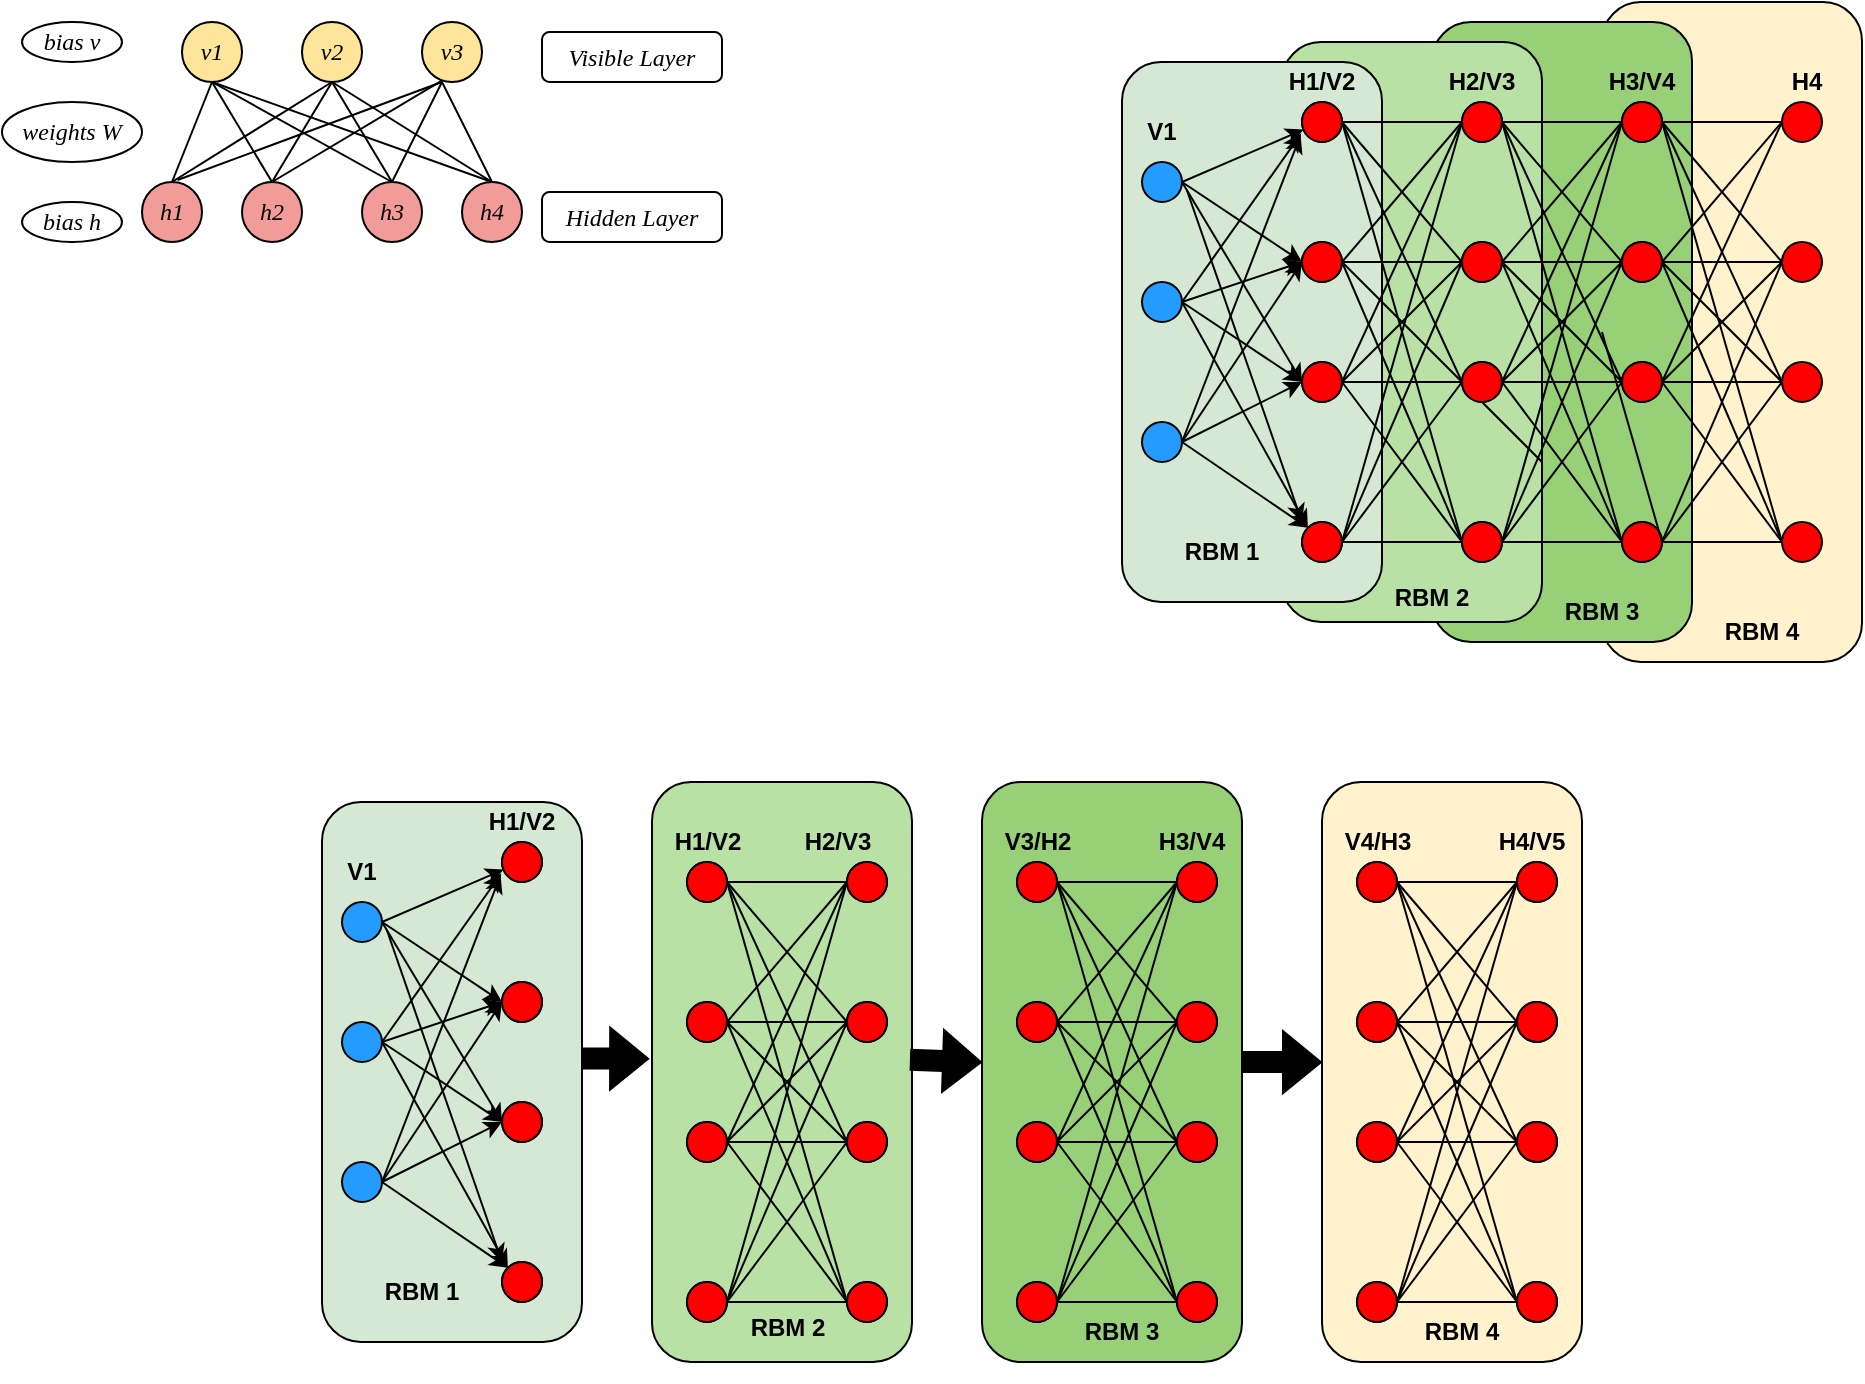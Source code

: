 <mxfile version="28.2.5">
  <diagram name="Page-1" id="EWoyyd5bHbAN9S-ePLNa">
    <mxGraphModel dx="1117" dy="517" grid="1" gridSize="10" guides="1" tooltips="1" connect="1" arrows="1" fold="1" page="1" pageScale="1" pageWidth="850" pageHeight="1100" math="0" shadow="0">
      <root>
        <mxCell id="0" />
        <mxCell id="1" parent="0" />
        <mxCell id="Fw9Gq_leVeL55fq2eISz-244" value="" style="rounded=1;whiteSpace=wrap;html=1;fillColor=#FFF2CC;" vertex="1" parent="1">
          <mxGeometry x="810" y="320" width="130" height="330" as="geometry" />
        </mxCell>
        <mxCell id="Fw9Gq_leVeL55fq2eISz-243" value="" style="rounded=1;whiteSpace=wrap;html=1;fillColor=#97D077;" vertex="1" parent="1">
          <mxGeometry x="725" y="330" width="130" height="310" as="geometry" />
        </mxCell>
        <mxCell id="Fw9Gq_leVeL55fq2eISz-241" value="" style="rounded=1;whiteSpace=wrap;html=1;fillColor=#B9E0A5;" vertex="1" parent="1">
          <mxGeometry x="650" y="340" width="130" height="290" as="geometry" />
        </mxCell>
        <mxCell id="Fw9Gq_leVeL55fq2eISz-240" value="" style="rounded=1;whiteSpace=wrap;html=1;fillColor=#D5E8D4;" vertex="1" parent="1">
          <mxGeometry x="570" y="350" width="130" height="270" as="geometry" />
        </mxCell>
        <mxCell id="Fw9Gq_leVeL55fq2eISz-8" value="" style="ellipse;whiteSpace=wrap;html=1;aspect=fixed;fillColor=#FF0000;" vertex="1" parent="1">
          <mxGeometry x="660" y="370" width="20" height="20" as="geometry" />
        </mxCell>
        <mxCell id="Fw9Gq_leVeL55fq2eISz-9" value="" style="ellipse;whiteSpace=wrap;html=1;aspect=fixed;fillColor=#FF0000;" vertex="1" parent="1">
          <mxGeometry x="660" y="440" width="20" height="20" as="geometry" />
        </mxCell>
        <mxCell id="Fw9Gq_leVeL55fq2eISz-10" value="" style="ellipse;whiteSpace=wrap;html=1;aspect=fixed;fillColor=#FF0000;" vertex="1" parent="1">
          <mxGeometry x="660" y="500" width="20" height="20" as="geometry" />
        </mxCell>
        <mxCell id="Fw9Gq_leVeL55fq2eISz-11" value="" style="ellipse;whiteSpace=wrap;html=1;aspect=fixed;fillColor=#FF0000;" vertex="1" parent="1">
          <mxGeometry x="660" y="580" width="20" height="20" as="geometry" />
        </mxCell>
        <mxCell id="Fw9Gq_leVeL55fq2eISz-13" value="" style="ellipse;whiteSpace=wrap;html=1;aspect=fixed;fillColor=#FF0000;" vertex="1" parent="1">
          <mxGeometry x="740" y="370" width="20" height="20" as="geometry" />
        </mxCell>
        <mxCell id="Fw9Gq_leVeL55fq2eISz-15" value="" style="ellipse;whiteSpace=wrap;html=1;aspect=fixed;fillColor=#FF0000;" vertex="1" parent="1">
          <mxGeometry x="740" y="440" width="20" height="20" as="geometry" />
        </mxCell>
        <mxCell id="Fw9Gq_leVeL55fq2eISz-17" value="" style="ellipse;whiteSpace=wrap;html=1;aspect=fixed;fillColor=#FF0000;" vertex="1" parent="1">
          <mxGeometry x="740" y="500" width="20" height="20" as="geometry" />
        </mxCell>
        <mxCell id="Fw9Gq_leVeL55fq2eISz-19" value="" style="ellipse;whiteSpace=wrap;html=1;aspect=fixed;fillColor=#FF0000;" vertex="1" parent="1">
          <mxGeometry x="740" y="580" width="20" height="20" as="geometry" />
        </mxCell>
        <mxCell id="Fw9Gq_leVeL55fq2eISz-43" value="" style="endArrow=none;html=1;rounded=0;entryX=0;entryY=0.5;entryDx=0;entryDy=0;exitX=1;exitY=0.5;exitDx=0;exitDy=0;" edge="1" parent="1" source="Fw9Gq_leVeL55fq2eISz-8" target="Fw9Gq_leVeL55fq2eISz-13">
          <mxGeometry width="50" height="50" relative="1" as="geometry">
            <mxPoint x="590" y="440" as="sourcePoint" />
            <mxPoint x="640" y="390" as="targetPoint" />
          </mxGeometry>
        </mxCell>
        <mxCell id="Fw9Gq_leVeL55fq2eISz-44" value="" style="endArrow=none;html=1;rounded=0;entryX=0;entryY=0.5;entryDx=0;entryDy=0;" edge="1" parent="1" target="Fw9Gq_leVeL55fq2eISz-15">
          <mxGeometry width="50" height="50" relative="1" as="geometry">
            <mxPoint x="680" y="450" as="sourcePoint" />
            <mxPoint x="760" y="440" as="targetPoint" />
            <Array as="points">
              <mxPoint x="680" y="450" />
            </Array>
          </mxGeometry>
        </mxCell>
        <mxCell id="Fw9Gq_leVeL55fq2eISz-45" value="" style="endArrow=none;html=1;rounded=0;entryX=0;entryY=0.5;entryDx=0;entryDy=0;exitX=1;exitY=0.5;exitDx=0;exitDy=0;" edge="1" parent="1">
          <mxGeometry width="50" height="50" relative="1" as="geometry">
            <mxPoint x="680" y="510" as="sourcePoint" />
            <mxPoint x="740" y="510" as="targetPoint" />
          </mxGeometry>
        </mxCell>
        <mxCell id="Fw9Gq_leVeL55fq2eISz-46" value="" style="endArrow=none;html=1;rounded=0;entryX=0;entryY=0.5;entryDx=0;entryDy=0;exitX=1;exitY=0.5;exitDx=0;exitDy=0;" edge="1" parent="1">
          <mxGeometry width="50" height="50" relative="1" as="geometry">
            <mxPoint x="680" y="590" as="sourcePoint" />
            <mxPoint x="740" y="590" as="targetPoint" />
          </mxGeometry>
        </mxCell>
        <mxCell id="Fw9Gq_leVeL55fq2eISz-47" value="" style="endArrow=none;html=1;rounded=0;entryX=0;entryY=0.5;entryDx=0;entryDy=0;exitX=1;exitY=0.5;exitDx=0;exitDy=0;" edge="1" parent="1" source="Fw9Gq_leVeL55fq2eISz-11" target="Fw9Gq_leVeL55fq2eISz-17">
          <mxGeometry width="50" height="50" relative="1" as="geometry">
            <mxPoint x="680" y="550" as="sourcePoint" />
            <mxPoint x="740" y="550" as="targetPoint" />
          </mxGeometry>
        </mxCell>
        <mxCell id="Fw9Gq_leVeL55fq2eISz-48" value="" style="endArrow=none;html=1;rounded=0;entryX=0;entryY=0.5;entryDx=0;entryDy=0;" edge="1" parent="1" target="Fw9Gq_leVeL55fq2eISz-19">
          <mxGeometry width="50" height="50" relative="1" as="geometry">
            <mxPoint x="680" y="510" as="sourcePoint" />
            <mxPoint x="750" y="530" as="targetPoint" />
          </mxGeometry>
        </mxCell>
        <mxCell id="Fw9Gq_leVeL55fq2eISz-49" value="" style="endArrow=none;html=1;rounded=0;entryX=0;entryY=0.5;entryDx=0;entryDy=0;" edge="1" parent="1" target="Fw9Gq_leVeL55fq2eISz-15">
          <mxGeometry width="50" height="50" relative="1" as="geometry">
            <mxPoint x="680" y="590" as="sourcePoint" />
            <mxPoint x="750" y="480" as="targetPoint" />
          </mxGeometry>
        </mxCell>
        <mxCell id="Fw9Gq_leVeL55fq2eISz-50" value="" style="endArrow=none;html=1;rounded=0;entryX=0;entryY=0.5;entryDx=0;entryDy=0;" edge="1" parent="1" target="Fw9Gq_leVeL55fq2eISz-15">
          <mxGeometry width="50" height="50" relative="1" as="geometry">
            <mxPoint x="680" y="510" as="sourcePoint" />
            <mxPoint x="750" y="470" as="targetPoint" />
          </mxGeometry>
        </mxCell>
        <mxCell id="Fw9Gq_leVeL55fq2eISz-51" value="" style="endArrow=none;html=1;rounded=0;exitX=1;exitY=0.5;exitDx=0;exitDy=0;" edge="1" parent="1" source="Fw9Gq_leVeL55fq2eISz-9">
          <mxGeometry width="50" height="50" relative="1" as="geometry">
            <mxPoint x="680" y="470" as="sourcePoint" />
            <mxPoint x="740" y="510" as="targetPoint" />
          </mxGeometry>
        </mxCell>
        <mxCell id="Fw9Gq_leVeL55fq2eISz-52" value="" style="endArrow=none;html=1;rounded=0;entryX=0;entryY=0.5;entryDx=0;entryDy=0;" edge="1" parent="1" target="Fw9Gq_leVeL55fq2eISz-19">
          <mxGeometry width="50" height="50" relative="1" as="geometry">
            <mxPoint x="680" y="450" as="sourcePoint" />
            <mxPoint x="780" y="530" as="targetPoint" />
          </mxGeometry>
        </mxCell>
        <mxCell id="Fw9Gq_leVeL55fq2eISz-53" value="" style="endArrow=none;html=1;rounded=0;entryX=0;entryY=0.5;entryDx=0;entryDy=0;" edge="1" parent="1" target="Fw9Gq_leVeL55fq2eISz-13">
          <mxGeometry width="50" height="50" relative="1" as="geometry">
            <mxPoint x="680" y="450" as="sourcePoint" />
            <mxPoint x="770" y="400" as="targetPoint" />
          </mxGeometry>
        </mxCell>
        <mxCell id="Fw9Gq_leVeL55fq2eISz-54" value="" style="endArrow=none;html=1;rounded=0;entryX=0;entryY=0.5;entryDx=0;entryDy=0;exitX=1;exitY=0.5;exitDx=0;exitDy=0;" edge="1" parent="1" source="Fw9Gq_leVeL55fq2eISz-10" target="Fw9Gq_leVeL55fq2eISz-13">
          <mxGeometry width="50" height="50" relative="1" as="geometry">
            <mxPoint x="760" y="420" as="sourcePoint" />
            <mxPoint x="820" y="420" as="targetPoint" />
          </mxGeometry>
        </mxCell>
        <mxCell id="Fw9Gq_leVeL55fq2eISz-55" value="" style="endArrow=none;html=1;rounded=0;entryX=0;entryY=0.5;entryDx=0;entryDy=0;" edge="1" parent="1" target="Fw9Gq_leVeL55fq2eISz-13">
          <mxGeometry width="50" height="50" relative="1" as="geometry">
            <mxPoint x="680" y="590" as="sourcePoint" />
            <mxPoint x="840" y="460" as="targetPoint" />
          </mxGeometry>
        </mxCell>
        <mxCell id="Fw9Gq_leVeL55fq2eISz-56" value="" style="endArrow=none;html=1;rounded=0;entryX=0;entryY=0.5;entryDx=0;entryDy=0;exitX=1;exitY=0.5;exitDx=0;exitDy=0;" edge="1" parent="1" source="Fw9Gq_leVeL55fq2eISz-8" target="Fw9Gq_leVeL55fq2eISz-15">
          <mxGeometry width="50" height="50" relative="1" as="geometry">
            <mxPoint x="670" y="410" as="sourcePoint" />
            <mxPoint x="730" y="410" as="targetPoint" />
          </mxGeometry>
        </mxCell>
        <mxCell id="Fw9Gq_leVeL55fq2eISz-57" value="" style="endArrow=none;html=1;rounded=0;entryX=0;entryY=0.5;entryDx=0;entryDy=0;" edge="1" parent="1" source="Fw9Gq_leVeL55fq2eISz-241" target="Fw9Gq_leVeL55fq2eISz-17">
          <mxGeometry width="50" height="50" relative="1" as="geometry">
            <mxPoint x="680" y="380" as="sourcePoint" />
            <mxPoint x="800" y="470" as="targetPoint" />
          </mxGeometry>
        </mxCell>
        <mxCell id="Fw9Gq_leVeL55fq2eISz-58" value="" style="endArrow=none;html=1;rounded=0;exitX=1;exitY=0.5;exitDx=0;exitDy=0;" edge="1" parent="1" source="Fw9Gq_leVeL55fq2eISz-8">
          <mxGeometry width="50" height="50" relative="1" as="geometry">
            <mxPoint x="770" y="380" as="sourcePoint" />
            <mxPoint x="740" y="590" as="targetPoint" />
          </mxGeometry>
        </mxCell>
        <mxCell id="Fw9Gq_leVeL55fq2eISz-107" value="" style="ellipse;whiteSpace=wrap;html=1;aspect=fixed;fillColor=#FF0000;" vertex="1" parent="1">
          <mxGeometry x="740" y="370" width="20" height="20" as="geometry" />
        </mxCell>
        <mxCell id="Fw9Gq_leVeL55fq2eISz-108" value="" style="ellipse;whiteSpace=wrap;html=1;aspect=fixed;fillColor=#FF0000;" vertex="1" parent="1">
          <mxGeometry x="740" y="440" width="20" height="20" as="geometry" />
        </mxCell>
        <mxCell id="Fw9Gq_leVeL55fq2eISz-109" value="" style="ellipse;whiteSpace=wrap;html=1;aspect=fixed;fillColor=#FF0000;" vertex="1" parent="1">
          <mxGeometry x="740" y="500" width="20" height="20" as="geometry" />
        </mxCell>
        <mxCell id="Fw9Gq_leVeL55fq2eISz-110" value="" style="ellipse;whiteSpace=wrap;html=1;aspect=fixed;fillColor=#FF0000;" vertex="1" parent="1">
          <mxGeometry x="740" y="580" width="20" height="20" as="geometry" />
        </mxCell>
        <mxCell id="Fw9Gq_leVeL55fq2eISz-111" value="" style="ellipse;whiteSpace=wrap;html=1;aspect=fixed;fillColor=#FF0000;" vertex="1" parent="1">
          <mxGeometry x="820" y="370" width="20" height="20" as="geometry" />
        </mxCell>
        <mxCell id="Fw9Gq_leVeL55fq2eISz-112" value="" style="ellipse;whiteSpace=wrap;html=1;aspect=fixed;fillColor=#FF0000;" vertex="1" parent="1">
          <mxGeometry x="820" y="440" width="20" height="20" as="geometry" />
        </mxCell>
        <mxCell id="Fw9Gq_leVeL55fq2eISz-113" value="" style="ellipse;whiteSpace=wrap;html=1;aspect=fixed;fillColor=#FF0000;" vertex="1" parent="1">
          <mxGeometry x="820" y="500" width="20" height="20" as="geometry" />
        </mxCell>
        <mxCell id="Fw9Gq_leVeL55fq2eISz-114" value="" style="ellipse;whiteSpace=wrap;html=1;aspect=fixed;fillColor=#FF0000;" vertex="1" parent="1">
          <mxGeometry x="820" y="580" width="20" height="20" as="geometry" />
        </mxCell>
        <mxCell id="Fw9Gq_leVeL55fq2eISz-115" value="" style="endArrow=none;html=1;rounded=0;entryX=0;entryY=0.5;entryDx=0;entryDy=0;exitX=1;exitY=0.5;exitDx=0;exitDy=0;" edge="1" parent="1" source="Fw9Gq_leVeL55fq2eISz-107" target="Fw9Gq_leVeL55fq2eISz-111">
          <mxGeometry width="50" height="50" relative="1" as="geometry">
            <mxPoint x="670" y="440" as="sourcePoint" />
            <mxPoint x="720" y="390" as="targetPoint" />
          </mxGeometry>
        </mxCell>
        <mxCell id="Fw9Gq_leVeL55fq2eISz-116" value="" style="endArrow=none;html=1;rounded=0;entryX=0;entryY=0.5;entryDx=0;entryDy=0;" edge="1" parent="1" target="Fw9Gq_leVeL55fq2eISz-112">
          <mxGeometry width="50" height="50" relative="1" as="geometry">
            <mxPoint x="760" y="450" as="sourcePoint" />
            <mxPoint x="840" y="440" as="targetPoint" />
            <Array as="points">
              <mxPoint x="760" y="450" />
            </Array>
          </mxGeometry>
        </mxCell>
        <mxCell id="Fw9Gq_leVeL55fq2eISz-117" value="" style="endArrow=none;html=1;rounded=0;entryX=0;entryY=0.5;entryDx=0;entryDy=0;exitX=1;exitY=0.5;exitDx=0;exitDy=0;" edge="1" parent="1">
          <mxGeometry width="50" height="50" relative="1" as="geometry">
            <mxPoint x="760" y="510" as="sourcePoint" />
            <mxPoint x="820" y="510" as="targetPoint" />
          </mxGeometry>
        </mxCell>
        <mxCell id="Fw9Gq_leVeL55fq2eISz-118" value="" style="endArrow=none;html=1;rounded=0;entryX=0;entryY=0.5;entryDx=0;entryDy=0;exitX=1;exitY=0.5;exitDx=0;exitDy=0;" edge="1" parent="1">
          <mxGeometry width="50" height="50" relative="1" as="geometry">
            <mxPoint x="760" y="590" as="sourcePoint" />
            <mxPoint x="820" y="590" as="targetPoint" />
          </mxGeometry>
        </mxCell>
        <mxCell id="Fw9Gq_leVeL55fq2eISz-119" value="" style="endArrow=none;html=1;rounded=0;entryX=0;entryY=0.5;entryDx=0;entryDy=0;exitX=1;exitY=0.5;exitDx=0;exitDy=0;" edge="1" parent="1" source="Fw9Gq_leVeL55fq2eISz-110" target="Fw9Gq_leVeL55fq2eISz-113">
          <mxGeometry width="50" height="50" relative="1" as="geometry">
            <mxPoint x="760" y="550" as="sourcePoint" />
            <mxPoint x="820" y="550" as="targetPoint" />
          </mxGeometry>
        </mxCell>
        <mxCell id="Fw9Gq_leVeL55fq2eISz-120" value="" style="endArrow=none;html=1;rounded=0;entryX=0;entryY=0.5;entryDx=0;entryDy=0;" edge="1" parent="1" target="Fw9Gq_leVeL55fq2eISz-114">
          <mxGeometry width="50" height="50" relative="1" as="geometry">
            <mxPoint x="760" y="510" as="sourcePoint" />
            <mxPoint x="830" y="530" as="targetPoint" />
          </mxGeometry>
        </mxCell>
        <mxCell id="Fw9Gq_leVeL55fq2eISz-121" value="" style="endArrow=none;html=1;rounded=0;entryX=0;entryY=0.5;entryDx=0;entryDy=0;" edge="1" parent="1" target="Fw9Gq_leVeL55fq2eISz-112">
          <mxGeometry width="50" height="50" relative="1" as="geometry">
            <mxPoint x="760" y="590" as="sourcePoint" />
            <mxPoint x="830" y="480" as="targetPoint" />
          </mxGeometry>
        </mxCell>
        <mxCell id="Fw9Gq_leVeL55fq2eISz-122" value="" style="endArrow=none;html=1;rounded=0;entryX=0;entryY=0.5;entryDx=0;entryDy=0;" edge="1" parent="1" target="Fw9Gq_leVeL55fq2eISz-112">
          <mxGeometry width="50" height="50" relative="1" as="geometry">
            <mxPoint x="760" y="510" as="sourcePoint" />
            <mxPoint x="830" y="470" as="targetPoint" />
          </mxGeometry>
        </mxCell>
        <mxCell id="Fw9Gq_leVeL55fq2eISz-123" value="" style="endArrow=none;html=1;rounded=0;exitX=1;exitY=0.5;exitDx=0;exitDy=0;" edge="1" parent="1" source="Fw9Gq_leVeL55fq2eISz-108">
          <mxGeometry width="50" height="50" relative="1" as="geometry">
            <mxPoint x="760" y="470" as="sourcePoint" />
            <mxPoint x="820" y="510" as="targetPoint" />
          </mxGeometry>
        </mxCell>
        <mxCell id="Fw9Gq_leVeL55fq2eISz-124" value="" style="endArrow=none;html=1;rounded=0;entryX=0;entryY=0.5;entryDx=0;entryDy=0;" edge="1" parent="1" target="Fw9Gq_leVeL55fq2eISz-114">
          <mxGeometry width="50" height="50" relative="1" as="geometry">
            <mxPoint x="760" y="450" as="sourcePoint" />
            <mxPoint x="860" y="530" as="targetPoint" />
          </mxGeometry>
        </mxCell>
        <mxCell id="Fw9Gq_leVeL55fq2eISz-125" value="" style="endArrow=none;html=1;rounded=0;entryX=0;entryY=0.5;entryDx=0;entryDy=0;" edge="1" parent="1" target="Fw9Gq_leVeL55fq2eISz-111">
          <mxGeometry width="50" height="50" relative="1" as="geometry">
            <mxPoint x="760" y="450" as="sourcePoint" />
            <mxPoint x="850" y="400" as="targetPoint" />
          </mxGeometry>
        </mxCell>
        <mxCell id="Fw9Gq_leVeL55fq2eISz-126" value="" style="endArrow=none;html=1;rounded=0;entryX=0;entryY=0.5;entryDx=0;entryDy=0;exitX=1;exitY=0.5;exitDx=0;exitDy=0;" edge="1" parent="1" source="Fw9Gq_leVeL55fq2eISz-109" target="Fw9Gq_leVeL55fq2eISz-111">
          <mxGeometry width="50" height="50" relative="1" as="geometry">
            <mxPoint x="840" y="420" as="sourcePoint" />
            <mxPoint x="900" y="420" as="targetPoint" />
          </mxGeometry>
        </mxCell>
        <mxCell id="Fw9Gq_leVeL55fq2eISz-127" value="" style="endArrow=none;html=1;rounded=0;entryX=0;entryY=0.5;entryDx=0;entryDy=0;" edge="1" parent="1" target="Fw9Gq_leVeL55fq2eISz-111">
          <mxGeometry width="50" height="50" relative="1" as="geometry">
            <mxPoint x="760" y="590" as="sourcePoint" />
            <mxPoint x="920" y="460" as="targetPoint" />
          </mxGeometry>
        </mxCell>
        <mxCell id="Fw9Gq_leVeL55fq2eISz-128" value="" style="endArrow=none;html=1;rounded=0;entryX=0;entryY=0.5;entryDx=0;entryDy=0;exitX=1;exitY=0.5;exitDx=0;exitDy=0;" edge="1" parent="1" source="Fw9Gq_leVeL55fq2eISz-107" target="Fw9Gq_leVeL55fq2eISz-112">
          <mxGeometry width="50" height="50" relative="1" as="geometry">
            <mxPoint x="750" y="410" as="sourcePoint" />
            <mxPoint x="810" y="410" as="targetPoint" />
          </mxGeometry>
        </mxCell>
        <mxCell id="Fw9Gq_leVeL55fq2eISz-129" value="" style="endArrow=none;html=1;rounded=0;entryX=0;entryY=0.5;entryDx=0;entryDy=0;" edge="1" parent="1" target="Fw9Gq_leVeL55fq2eISz-113">
          <mxGeometry width="50" height="50" relative="1" as="geometry">
            <mxPoint x="760" y="380" as="sourcePoint" />
            <mxPoint x="880" y="470" as="targetPoint" />
          </mxGeometry>
        </mxCell>
        <mxCell id="Fw9Gq_leVeL55fq2eISz-130" value="" style="endArrow=none;html=1;rounded=0;exitX=1;exitY=0.5;exitDx=0;exitDy=0;" edge="1" parent="1" source="Fw9Gq_leVeL55fq2eISz-107">
          <mxGeometry width="50" height="50" relative="1" as="geometry">
            <mxPoint x="850" y="380" as="sourcePoint" />
            <mxPoint x="820" y="590" as="targetPoint" />
          </mxGeometry>
        </mxCell>
        <mxCell id="Fw9Gq_leVeL55fq2eISz-179" value="" style="ellipse;whiteSpace=wrap;html=1;aspect=fixed;fillColor=#FF0000;" vertex="1" parent="1">
          <mxGeometry x="820" y="370" width="20" height="20" as="geometry" />
        </mxCell>
        <mxCell id="Fw9Gq_leVeL55fq2eISz-180" value="" style="ellipse;whiteSpace=wrap;html=1;aspect=fixed;fillColor=#FF0000;" vertex="1" parent="1">
          <mxGeometry x="820" y="440" width="20" height="20" as="geometry" />
        </mxCell>
        <mxCell id="Fw9Gq_leVeL55fq2eISz-181" value="" style="ellipse;whiteSpace=wrap;html=1;aspect=fixed;fillColor=#FF0000;" vertex="1" parent="1">
          <mxGeometry x="820" y="500" width="20" height="20" as="geometry" />
        </mxCell>
        <mxCell id="Fw9Gq_leVeL55fq2eISz-182" value="" style="ellipse;whiteSpace=wrap;html=1;aspect=fixed;fillColor=#FF0000;" vertex="1" parent="1">
          <mxGeometry x="820" y="580" width="20" height="20" as="geometry" />
        </mxCell>
        <mxCell id="Fw9Gq_leVeL55fq2eISz-183" value="" style="ellipse;whiteSpace=wrap;html=1;aspect=fixed;fillColor=#FF0000;" vertex="1" parent="1">
          <mxGeometry x="900" y="370" width="20" height="20" as="geometry" />
        </mxCell>
        <mxCell id="Fw9Gq_leVeL55fq2eISz-184" value="" style="ellipse;whiteSpace=wrap;html=1;aspect=fixed;fillColor=#FF0000;" vertex="1" parent="1">
          <mxGeometry x="900" y="440" width="20" height="20" as="geometry" />
        </mxCell>
        <mxCell id="Fw9Gq_leVeL55fq2eISz-185" value="" style="ellipse;whiteSpace=wrap;html=1;aspect=fixed;fillColor=#FF0000;" vertex="1" parent="1">
          <mxGeometry x="900" y="500" width="20" height="20" as="geometry" />
        </mxCell>
        <mxCell id="Fw9Gq_leVeL55fq2eISz-186" value="" style="ellipse;whiteSpace=wrap;html=1;aspect=fixed;fillColor=#FF0000;" vertex="1" parent="1">
          <mxGeometry x="900" y="580" width="20" height="20" as="geometry" />
        </mxCell>
        <mxCell id="Fw9Gq_leVeL55fq2eISz-187" value="" style="endArrow=none;html=1;rounded=0;entryX=0;entryY=0.5;entryDx=0;entryDy=0;exitX=1;exitY=0.5;exitDx=0;exitDy=0;" edge="1" parent="1" source="Fw9Gq_leVeL55fq2eISz-179" target="Fw9Gq_leVeL55fq2eISz-183">
          <mxGeometry width="50" height="50" relative="1" as="geometry">
            <mxPoint x="750" y="440" as="sourcePoint" />
            <mxPoint x="800" y="390" as="targetPoint" />
          </mxGeometry>
        </mxCell>
        <mxCell id="Fw9Gq_leVeL55fq2eISz-188" value="" style="endArrow=none;html=1;rounded=0;entryX=0;entryY=0.5;entryDx=0;entryDy=0;" edge="1" parent="1" target="Fw9Gq_leVeL55fq2eISz-184">
          <mxGeometry width="50" height="50" relative="1" as="geometry">
            <mxPoint x="840" y="450" as="sourcePoint" />
            <mxPoint x="920" y="440" as="targetPoint" />
            <Array as="points">
              <mxPoint x="840" y="450" />
            </Array>
          </mxGeometry>
        </mxCell>
        <mxCell id="Fw9Gq_leVeL55fq2eISz-189" value="" style="endArrow=none;html=1;rounded=0;entryX=0;entryY=0.5;entryDx=0;entryDy=0;exitX=1;exitY=0.5;exitDx=0;exitDy=0;" edge="1" parent="1">
          <mxGeometry width="50" height="50" relative="1" as="geometry">
            <mxPoint x="840" y="510" as="sourcePoint" />
            <mxPoint x="900" y="510" as="targetPoint" />
          </mxGeometry>
        </mxCell>
        <mxCell id="Fw9Gq_leVeL55fq2eISz-190" value="" style="endArrow=none;html=1;rounded=0;entryX=0;entryY=0.5;entryDx=0;entryDy=0;exitX=1;exitY=0.5;exitDx=0;exitDy=0;" edge="1" parent="1">
          <mxGeometry width="50" height="50" relative="1" as="geometry">
            <mxPoint x="840" y="590" as="sourcePoint" />
            <mxPoint x="900" y="590" as="targetPoint" />
          </mxGeometry>
        </mxCell>
        <mxCell id="Fw9Gq_leVeL55fq2eISz-191" value="" style="endArrow=none;html=1;rounded=0;entryX=0;entryY=0.5;entryDx=0;entryDy=0;exitX=1;exitY=0.5;exitDx=0;exitDy=0;" edge="1" parent="1" source="Fw9Gq_leVeL55fq2eISz-182" target="Fw9Gq_leVeL55fq2eISz-185">
          <mxGeometry width="50" height="50" relative="1" as="geometry">
            <mxPoint x="840" y="550" as="sourcePoint" />
            <mxPoint x="900" y="550" as="targetPoint" />
          </mxGeometry>
        </mxCell>
        <mxCell id="Fw9Gq_leVeL55fq2eISz-192" value="" style="endArrow=none;html=1;rounded=0;entryX=0;entryY=0.5;entryDx=0;entryDy=0;" edge="1" parent="1" target="Fw9Gq_leVeL55fq2eISz-186">
          <mxGeometry width="50" height="50" relative="1" as="geometry">
            <mxPoint x="840" y="510" as="sourcePoint" />
            <mxPoint x="910" y="530" as="targetPoint" />
          </mxGeometry>
        </mxCell>
        <mxCell id="Fw9Gq_leVeL55fq2eISz-193" value="" style="endArrow=none;html=1;rounded=0;entryX=0;entryY=0.5;entryDx=0;entryDy=0;" edge="1" parent="1" target="Fw9Gq_leVeL55fq2eISz-184">
          <mxGeometry width="50" height="50" relative="1" as="geometry">
            <mxPoint x="840" y="590" as="sourcePoint" />
            <mxPoint x="910" y="480" as="targetPoint" />
          </mxGeometry>
        </mxCell>
        <mxCell id="Fw9Gq_leVeL55fq2eISz-194" value="" style="endArrow=none;html=1;rounded=0;entryX=0;entryY=0.5;entryDx=0;entryDy=0;" edge="1" parent="1" target="Fw9Gq_leVeL55fq2eISz-184">
          <mxGeometry width="50" height="50" relative="1" as="geometry">
            <mxPoint x="840" y="510" as="sourcePoint" />
            <mxPoint x="910" y="470" as="targetPoint" />
          </mxGeometry>
        </mxCell>
        <mxCell id="Fw9Gq_leVeL55fq2eISz-195" value="" style="endArrow=none;html=1;rounded=0;exitX=1;exitY=0.5;exitDx=0;exitDy=0;" edge="1" parent="1" source="Fw9Gq_leVeL55fq2eISz-180">
          <mxGeometry width="50" height="50" relative="1" as="geometry">
            <mxPoint x="840" y="470" as="sourcePoint" />
            <mxPoint x="900" y="510" as="targetPoint" />
          </mxGeometry>
        </mxCell>
        <mxCell id="Fw9Gq_leVeL55fq2eISz-196" value="" style="endArrow=none;html=1;rounded=0;entryX=0;entryY=0.5;entryDx=0;entryDy=0;" edge="1" parent="1" target="Fw9Gq_leVeL55fq2eISz-186">
          <mxGeometry width="50" height="50" relative="1" as="geometry">
            <mxPoint x="840" y="450" as="sourcePoint" />
            <mxPoint x="940" y="530" as="targetPoint" />
          </mxGeometry>
        </mxCell>
        <mxCell id="Fw9Gq_leVeL55fq2eISz-197" value="" style="endArrow=none;html=1;rounded=0;entryX=0;entryY=0.5;entryDx=0;entryDy=0;" edge="1" parent="1" target="Fw9Gq_leVeL55fq2eISz-183">
          <mxGeometry width="50" height="50" relative="1" as="geometry">
            <mxPoint x="840" y="450" as="sourcePoint" />
            <mxPoint x="930" y="400" as="targetPoint" />
          </mxGeometry>
        </mxCell>
        <mxCell id="Fw9Gq_leVeL55fq2eISz-198" value="" style="endArrow=none;html=1;rounded=0;entryX=0;entryY=0.5;entryDx=0;entryDy=0;exitX=1;exitY=0.5;exitDx=0;exitDy=0;" edge="1" parent="1" source="Fw9Gq_leVeL55fq2eISz-181" target="Fw9Gq_leVeL55fq2eISz-183">
          <mxGeometry width="50" height="50" relative="1" as="geometry">
            <mxPoint x="920" y="420" as="sourcePoint" />
            <mxPoint x="980" y="420" as="targetPoint" />
          </mxGeometry>
        </mxCell>
        <mxCell id="Fw9Gq_leVeL55fq2eISz-200" value="" style="endArrow=none;html=1;rounded=0;entryX=0;entryY=0.5;entryDx=0;entryDy=0;exitX=1;exitY=0.5;exitDx=0;exitDy=0;" edge="1" parent="1" source="Fw9Gq_leVeL55fq2eISz-179" target="Fw9Gq_leVeL55fq2eISz-184">
          <mxGeometry width="50" height="50" relative="1" as="geometry">
            <mxPoint x="830" y="410" as="sourcePoint" />
            <mxPoint x="890" y="410" as="targetPoint" />
          </mxGeometry>
        </mxCell>
        <mxCell id="Fw9Gq_leVeL55fq2eISz-201" value="" style="endArrow=none;html=1;rounded=0;entryX=0;entryY=0.5;entryDx=0;entryDy=0;" edge="1" parent="1" target="Fw9Gq_leVeL55fq2eISz-185">
          <mxGeometry width="50" height="50" relative="1" as="geometry">
            <mxPoint x="840" y="380" as="sourcePoint" />
            <mxPoint x="960" y="470" as="targetPoint" />
          </mxGeometry>
        </mxCell>
        <mxCell id="Fw9Gq_leVeL55fq2eISz-202" value="" style="endArrow=none;html=1;rounded=0;exitX=1;exitY=0.5;exitDx=0;exitDy=0;" edge="1" parent="1" source="Fw9Gq_leVeL55fq2eISz-179">
          <mxGeometry width="50" height="50" relative="1" as="geometry">
            <mxPoint x="930" y="380" as="sourcePoint" />
            <mxPoint x="900" y="590" as="targetPoint" />
          </mxGeometry>
        </mxCell>
        <mxCell id="Fw9Gq_leVeL55fq2eISz-219" value="" style="ellipse;whiteSpace=wrap;html=1;aspect=fixed;fillColor=#249CFF;" vertex="1" parent="1">
          <mxGeometry x="580" y="400" width="20" height="20" as="geometry" />
        </mxCell>
        <mxCell id="Fw9Gq_leVeL55fq2eISz-220" value="" style="ellipse;whiteSpace=wrap;html=1;aspect=fixed;fillColor=#249CFF;" vertex="1" parent="1">
          <mxGeometry x="580" y="460" width="20" height="20" as="geometry" />
        </mxCell>
        <mxCell id="Fw9Gq_leVeL55fq2eISz-221" value="" style="ellipse;whiteSpace=wrap;html=1;aspect=fixed;fillColor=#249CFF;" vertex="1" parent="1">
          <mxGeometry x="580" y="530" width="20" height="20" as="geometry" />
        </mxCell>
        <mxCell id="Fw9Gq_leVeL55fq2eISz-222" value="" style="ellipse;whiteSpace=wrap;html=1;aspect=fixed;fillColor=#FF0000;" vertex="1" parent="1">
          <mxGeometry x="660" y="370" width="20" height="20" as="geometry" />
        </mxCell>
        <mxCell id="Fw9Gq_leVeL55fq2eISz-223" value="" style="ellipse;whiteSpace=wrap;html=1;aspect=fixed;fillColor=#FF0000;" vertex="1" parent="1">
          <mxGeometry x="660" y="440" width="20" height="20" as="geometry" />
        </mxCell>
        <mxCell id="Fw9Gq_leVeL55fq2eISz-224" value="" style="ellipse;whiteSpace=wrap;html=1;aspect=fixed;fillColor=#FF0000;" vertex="1" parent="1">
          <mxGeometry x="660" y="500" width="20" height="20" as="geometry" />
        </mxCell>
        <mxCell id="Fw9Gq_leVeL55fq2eISz-225" value="" style="ellipse;whiteSpace=wrap;html=1;aspect=fixed;fillColor=#FF0000;" vertex="1" parent="1">
          <mxGeometry x="660" y="580" width="20" height="20" as="geometry" />
        </mxCell>
        <mxCell id="Fw9Gq_leVeL55fq2eISz-226" value="" style="endArrow=classic;html=1;rounded=0;exitX=1;exitY=0.5;exitDx=0;exitDy=0;" edge="1" parent="1" source="Fw9Gq_leVeL55fq2eISz-219">
          <mxGeometry width="50" height="50" relative="1" as="geometry">
            <mxPoint x="650" y="480" as="sourcePoint" />
            <mxPoint x="660" y="450" as="targetPoint" />
          </mxGeometry>
        </mxCell>
        <mxCell id="Fw9Gq_leVeL55fq2eISz-227" value="" style="endArrow=classic;html=1;rounded=0;entryX=0.04;entryY=0.69;entryDx=0;entryDy=0;entryPerimeter=0;" edge="1" parent="1" target="Fw9Gq_leVeL55fq2eISz-222">
          <mxGeometry width="50" height="50" relative="1" as="geometry">
            <mxPoint x="600" y="410" as="sourcePoint" />
            <mxPoint x="700" y="430" as="targetPoint" />
          </mxGeometry>
        </mxCell>
        <mxCell id="Fw9Gq_leVeL55fq2eISz-228" value="" style="endArrow=classic;html=1;rounded=0;entryX=-0.02;entryY=0.79;entryDx=0;entryDy=0;entryPerimeter=0;" edge="1" parent="1" target="Fw9Gq_leVeL55fq2eISz-222">
          <mxGeometry width="50" height="50" relative="1" as="geometry">
            <mxPoint x="600" y="470" as="sourcePoint" />
            <mxPoint x="700" y="430" as="targetPoint" />
          </mxGeometry>
        </mxCell>
        <mxCell id="Fw9Gq_leVeL55fq2eISz-229" value="" style="endArrow=classic;html=1;rounded=0;exitX=1;exitY=0.5;exitDx=0;exitDy=0;entryX=-0.036;entryY=0.829;entryDx=0;entryDy=0;entryPerimeter=0;" edge="1" parent="1" source="Fw9Gq_leVeL55fq2eISz-221" target="Fw9Gq_leVeL55fq2eISz-222">
          <mxGeometry width="50" height="50" relative="1" as="geometry">
            <mxPoint x="600" y="587" as="sourcePoint" />
            <mxPoint x="663" y="510" as="targetPoint" />
          </mxGeometry>
        </mxCell>
        <mxCell id="Fw9Gq_leVeL55fq2eISz-231" value="" style="endArrow=classic;html=1;rounded=0;exitX=1;exitY=0.5;exitDx=0;exitDy=0;" edge="1" parent="1" source="Fw9Gq_leVeL55fq2eISz-220">
          <mxGeometry width="50" height="50" relative="1" as="geometry">
            <mxPoint x="590" y="567" as="sourcePoint" />
            <mxPoint x="660" y="510" as="targetPoint" />
          </mxGeometry>
        </mxCell>
        <mxCell id="Fw9Gq_leVeL55fq2eISz-232" value="" style="endArrow=classic;html=1;rounded=0;entryX=0;entryY=0;entryDx=0;entryDy=0;" edge="1" parent="1" target="Fw9Gq_leVeL55fq2eISz-225">
          <mxGeometry width="50" height="50" relative="1" as="geometry">
            <mxPoint x="600" y="540" as="sourcePoint" />
            <mxPoint x="693" y="560" as="targetPoint" />
          </mxGeometry>
        </mxCell>
        <mxCell id="Fw9Gq_leVeL55fq2eISz-233" value="" style="endArrow=classic;html=1;rounded=0;exitX=1;exitY=0.5;exitDx=0;exitDy=0;entryX=0;entryY=0.5;entryDx=0;entryDy=0;" edge="1" parent="1" source="Fw9Gq_leVeL55fq2eISz-221" target="Fw9Gq_leVeL55fq2eISz-224">
          <mxGeometry width="50" height="50" relative="1" as="geometry">
            <mxPoint x="620" y="597" as="sourcePoint" />
            <mxPoint x="683" y="520" as="targetPoint" />
          </mxGeometry>
        </mxCell>
        <mxCell id="Fw9Gq_leVeL55fq2eISz-234" value="" style="endArrow=classic;html=1;rounded=0;exitX=1;exitY=0.5;exitDx=0;exitDy=0;" edge="1" parent="1" source="Fw9Gq_leVeL55fq2eISz-221">
          <mxGeometry width="50" height="50" relative="1" as="geometry">
            <mxPoint x="600" y="667" as="sourcePoint" />
            <mxPoint x="660" y="450" as="targetPoint" />
          </mxGeometry>
        </mxCell>
        <mxCell id="Fw9Gq_leVeL55fq2eISz-235" value="" style="endArrow=classic;html=1;rounded=0;exitX=1;exitY=0.5;exitDx=0;exitDy=0;entryX=0;entryY=0.5;entryDx=0;entryDy=0;" edge="1" parent="1" source="Fw9Gq_leVeL55fq2eISz-220" target="Fw9Gq_leVeL55fq2eISz-223">
          <mxGeometry width="50" height="50" relative="1" as="geometry">
            <mxPoint x="610" y="510" as="sourcePoint" />
            <mxPoint x="660" y="460" as="targetPoint" />
          </mxGeometry>
        </mxCell>
        <mxCell id="Fw9Gq_leVeL55fq2eISz-237" value="" style="endArrow=classic;html=1;rounded=0;entryX=0;entryY=0.5;entryDx=0;entryDy=0;" edge="1" parent="1" target="Fw9Gq_leVeL55fq2eISz-224">
          <mxGeometry width="50" height="50" relative="1" as="geometry">
            <mxPoint x="600" y="410" as="sourcePoint" />
            <mxPoint x="660" y="460" as="targetPoint" />
          </mxGeometry>
        </mxCell>
        <mxCell id="Fw9Gq_leVeL55fq2eISz-238" value="" style="endArrow=classic;html=1;rounded=0;exitX=1.121;exitY=0.7;exitDx=0;exitDy=0;exitPerimeter=0;" edge="1" parent="1" source="Fw9Gq_leVeL55fq2eISz-219">
          <mxGeometry width="50" height="50" relative="1" as="geometry">
            <mxPoint x="540" y="420" as="sourcePoint" />
            <mxPoint x="660" y="580" as="targetPoint" />
          </mxGeometry>
        </mxCell>
        <mxCell id="Fw9Gq_leVeL55fq2eISz-239" value="" style="endArrow=classic;html=1;rounded=0;entryX=0;entryY=0;entryDx=0;entryDy=0;" edge="1" parent="1" target="Fw9Gq_leVeL55fq2eISz-225">
          <mxGeometry width="50" height="50" relative="1" as="geometry">
            <mxPoint x="600" y="470" as="sourcePoint" />
            <mxPoint x="610" y="610" as="targetPoint" />
          </mxGeometry>
        </mxCell>
        <mxCell id="Fw9Gq_leVeL55fq2eISz-242" value="" style="endArrow=none;html=1;rounded=0;entryX=0;entryY=0.5;entryDx=0;entryDy=0;" edge="1" parent="1" target="Fw9Gq_leVeL55fq2eISz-109">
          <mxGeometry width="50" height="50" relative="1" as="geometry">
            <mxPoint x="680" y="380" as="sourcePoint" />
            <mxPoint x="740" y="510" as="targetPoint" />
          </mxGeometry>
        </mxCell>
        <mxCell id="Fw9Gq_leVeL55fq2eISz-245" value="" style="endArrow=none;html=1;rounded=0;entryX=0;entryY=0.5;entryDx=0;entryDy=0;" edge="1" parent="1" target="Fw9Gq_leVeL55fq2eISz-244">
          <mxGeometry width="50" height="50" relative="1" as="geometry">
            <mxPoint x="840" y="590" as="sourcePoint" />
            <mxPoint x="900" y="380" as="targetPoint" />
          </mxGeometry>
        </mxCell>
        <mxCell id="Fw9Gq_leVeL55fq2eISz-246" value="&lt;b&gt;RBM 1&lt;/b&gt;" style="text;html=1;align=center;verticalAlign=middle;whiteSpace=wrap;rounded=0;" vertex="1" parent="1">
          <mxGeometry x="590" y="580" width="60" height="30" as="geometry" />
        </mxCell>
        <mxCell id="Fw9Gq_leVeL55fq2eISz-248" value="RBM 2&lt;div&gt;&lt;br&gt;&lt;/div&gt;" style="text;html=1;align=center;verticalAlign=middle;whiteSpace=wrap;rounded=0;fontStyle=1" vertex="1" parent="1">
          <mxGeometry x="695" y="610" width="60" height="30" as="geometry" />
        </mxCell>
        <mxCell id="Fw9Gq_leVeL55fq2eISz-249" value="RBM 3" style="text;html=1;align=center;verticalAlign=middle;whiteSpace=wrap;rounded=0;fontStyle=1" vertex="1" parent="1">
          <mxGeometry x="780" y="610" width="60" height="30" as="geometry" />
        </mxCell>
        <mxCell id="Fw9Gq_leVeL55fq2eISz-250" value="RBM 4" style="text;html=1;align=center;verticalAlign=middle;whiteSpace=wrap;rounded=0;fontStyle=1" vertex="1" parent="1">
          <mxGeometry x="860" y="620" width="60" height="30" as="geometry" />
        </mxCell>
        <mxCell id="Fw9Gq_leVeL55fq2eISz-251" value="&lt;font style=&quot;font-size: 12px;&quot;&gt;V1&lt;/font&gt;" style="text;html=1;align=center;verticalAlign=middle;whiteSpace=wrap;rounded=0;fontStyle=1" vertex="1" parent="1">
          <mxGeometry x="560" y="370" width="60" height="30" as="geometry" />
        </mxCell>
        <mxCell id="Fw9Gq_leVeL55fq2eISz-252" value="&lt;font style=&quot;font-size: 12px;&quot;&gt;H1/V2&lt;/font&gt;" style="text;html=1;align=center;verticalAlign=middle;whiteSpace=wrap;rounded=0;fontStyle=1" vertex="1" parent="1">
          <mxGeometry x="645" y="350" width="50" height="20" as="geometry" />
        </mxCell>
        <mxCell id="Fw9Gq_leVeL55fq2eISz-253" value="&lt;font style=&quot;font-size: 12px;&quot;&gt;H2/V3&lt;/font&gt;" style="text;html=1;align=center;verticalAlign=middle;whiteSpace=wrap;rounded=0;fontStyle=1" vertex="1" parent="1">
          <mxGeometry x="725" y="350" width="50" height="20" as="geometry" />
        </mxCell>
        <mxCell id="Fw9Gq_leVeL55fq2eISz-254" value="&lt;font style=&quot;font-size: 12px;&quot;&gt;H3/V4&lt;/font&gt;" style="text;html=1;align=center;verticalAlign=middle;whiteSpace=wrap;rounded=0;fontStyle=1" vertex="1" parent="1">
          <mxGeometry x="805" y="350" width="50" height="20" as="geometry" />
        </mxCell>
        <mxCell id="Fw9Gq_leVeL55fq2eISz-255" value="&lt;font style=&quot;font-size: 12px;&quot;&gt;H4&lt;/font&gt;" style="text;html=1;align=center;verticalAlign=middle;whiteSpace=wrap;rounded=0;fontStyle=1" vertex="1" parent="1">
          <mxGeometry x="890" y="350" width="45" height="20" as="geometry" />
        </mxCell>
        <mxCell id="Fw9Gq_leVeL55fq2eISz-256" value="" style="rounded=1;whiteSpace=wrap;html=1;fillColor=#D5E8D4;" vertex="1" parent="1">
          <mxGeometry x="170" y="720" width="130" height="270" as="geometry" />
        </mxCell>
        <mxCell id="Fw9Gq_leVeL55fq2eISz-257" value="" style="ellipse;whiteSpace=wrap;html=1;aspect=fixed;fillColor=#FF0000;" vertex="1" parent="1">
          <mxGeometry x="260" y="740" width="20" height="20" as="geometry" />
        </mxCell>
        <mxCell id="Fw9Gq_leVeL55fq2eISz-258" value="" style="ellipse;whiteSpace=wrap;html=1;aspect=fixed;fillColor=#FF0000;" vertex="1" parent="1">
          <mxGeometry x="260" y="810" width="20" height="20" as="geometry" />
        </mxCell>
        <mxCell id="Fw9Gq_leVeL55fq2eISz-259" value="" style="ellipse;whiteSpace=wrap;html=1;aspect=fixed;fillColor=#FF0000;" vertex="1" parent="1">
          <mxGeometry x="260" y="870" width="20" height="20" as="geometry" />
        </mxCell>
        <mxCell id="Fw9Gq_leVeL55fq2eISz-260" value="" style="ellipse;whiteSpace=wrap;html=1;aspect=fixed;fillColor=#FF0000;" vertex="1" parent="1">
          <mxGeometry x="260" y="950" width="20" height="20" as="geometry" />
        </mxCell>
        <mxCell id="Fw9Gq_leVeL55fq2eISz-261" value="" style="ellipse;whiteSpace=wrap;html=1;aspect=fixed;fillColor=#249CFF;" vertex="1" parent="1">
          <mxGeometry x="180" y="770" width="20" height="20" as="geometry" />
        </mxCell>
        <mxCell id="Fw9Gq_leVeL55fq2eISz-262" value="" style="ellipse;whiteSpace=wrap;html=1;aspect=fixed;fillColor=#249CFF;" vertex="1" parent="1">
          <mxGeometry x="180" y="830" width="20" height="20" as="geometry" />
        </mxCell>
        <mxCell id="Fw9Gq_leVeL55fq2eISz-263" value="" style="ellipse;whiteSpace=wrap;html=1;aspect=fixed;fillColor=#249CFF;" vertex="1" parent="1">
          <mxGeometry x="180" y="900" width="20" height="20" as="geometry" />
        </mxCell>
        <mxCell id="Fw9Gq_leVeL55fq2eISz-264" value="" style="ellipse;whiteSpace=wrap;html=1;aspect=fixed;fillColor=#FF0000;" vertex="1" parent="1">
          <mxGeometry x="260" y="740" width="20" height="20" as="geometry" />
        </mxCell>
        <mxCell id="Fw9Gq_leVeL55fq2eISz-265" value="" style="ellipse;whiteSpace=wrap;html=1;aspect=fixed;fillColor=#FF0000;" vertex="1" parent="1">
          <mxGeometry x="260" y="810" width="20" height="20" as="geometry" />
        </mxCell>
        <mxCell id="Fw9Gq_leVeL55fq2eISz-266" value="" style="ellipse;whiteSpace=wrap;html=1;aspect=fixed;fillColor=#FF0000;" vertex="1" parent="1">
          <mxGeometry x="260" y="870" width="20" height="20" as="geometry" />
        </mxCell>
        <mxCell id="Fw9Gq_leVeL55fq2eISz-267" value="" style="ellipse;whiteSpace=wrap;html=1;aspect=fixed;fillColor=#FF0000;" vertex="1" parent="1">
          <mxGeometry x="260" y="950" width="20" height="20" as="geometry" />
        </mxCell>
        <mxCell id="Fw9Gq_leVeL55fq2eISz-268" value="" style="endArrow=classic;html=1;rounded=0;exitX=1;exitY=0.5;exitDx=0;exitDy=0;" edge="1" parent="1" source="Fw9Gq_leVeL55fq2eISz-261">
          <mxGeometry width="50" height="50" relative="1" as="geometry">
            <mxPoint x="250" y="850" as="sourcePoint" />
            <mxPoint x="260" y="820" as="targetPoint" />
          </mxGeometry>
        </mxCell>
        <mxCell id="Fw9Gq_leVeL55fq2eISz-269" value="" style="endArrow=classic;html=1;rounded=0;entryX=0.04;entryY=0.69;entryDx=0;entryDy=0;entryPerimeter=0;" edge="1" parent="1" target="Fw9Gq_leVeL55fq2eISz-264">
          <mxGeometry width="50" height="50" relative="1" as="geometry">
            <mxPoint x="200" y="780" as="sourcePoint" />
            <mxPoint x="300" y="800" as="targetPoint" />
          </mxGeometry>
        </mxCell>
        <mxCell id="Fw9Gq_leVeL55fq2eISz-270" value="" style="endArrow=classic;html=1;rounded=0;entryX=-0.02;entryY=0.79;entryDx=0;entryDy=0;entryPerimeter=0;" edge="1" parent="1" target="Fw9Gq_leVeL55fq2eISz-264">
          <mxGeometry width="50" height="50" relative="1" as="geometry">
            <mxPoint x="200" y="840" as="sourcePoint" />
            <mxPoint x="300" y="800" as="targetPoint" />
          </mxGeometry>
        </mxCell>
        <mxCell id="Fw9Gq_leVeL55fq2eISz-271" value="" style="endArrow=classic;html=1;rounded=0;exitX=1;exitY=0.5;exitDx=0;exitDy=0;entryX=-0.036;entryY=0.829;entryDx=0;entryDy=0;entryPerimeter=0;" edge="1" parent="1" source="Fw9Gq_leVeL55fq2eISz-263" target="Fw9Gq_leVeL55fq2eISz-264">
          <mxGeometry width="50" height="50" relative="1" as="geometry">
            <mxPoint x="200" y="957" as="sourcePoint" />
            <mxPoint x="263" y="880" as="targetPoint" />
          </mxGeometry>
        </mxCell>
        <mxCell id="Fw9Gq_leVeL55fq2eISz-272" value="" style="endArrow=classic;html=1;rounded=0;exitX=1;exitY=0.5;exitDx=0;exitDy=0;" edge="1" parent="1" source="Fw9Gq_leVeL55fq2eISz-262">
          <mxGeometry width="50" height="50" relative="1" as="geometry">
            <mxPoint x="190" y="937" as="sourcePoint" />
            <mxPoint x="260" y="880" as="targetPoint" />
          </mxGeometry>
        </mxCell>
        <mxCell id="Fw9Gq_leVeL55fq2eISz-273" value="" style="endArrow=classic;html=1;rounded=0;entryX=0;entryY=0;entryDx=0;entryDy=0;" edge="1" parent="1" target="Fw9Gq_leVeL55fq2eISz-267">
          <mxGeometry width="50" height="50" relative="1" as="geometry">
            <mxPoint x="200" y="910" as="sourcePoint" />
            <mxPoint x="293" y="930" as="targetPoint" />
          </mxGeometry>
        </mxCell>
        <mxCell id="Fw9Gq_leVeL55fq2eISz-274" value="" style="endArrow=classic;html=1;rounded=0;exitX=1;exitY=0.5;exitDx=0;exitDy=0;entryX=0;entryY=0.5;entryDx=0;entryDy=0;" edge="1" parent="1" source="Fw9Gq_leVeL55fq2eISz-263" target="Fw9Gq_leVeL55fq2eISz-266">
          <mxGeometry width="50" height="50" relative="1" as="geometry">
            <mxPoint x="220" y="967" as="sourcePoint" />
            <mxPoint x="283" y="890" as="targetPoint" />
          </mxGeometry>
        </mxCell>
        <mxCell id="Fw9Gq_leVeL55fq2eISz-275" value="" style="endArrow=classic;html=1;rounded=0;exitX=1;exitY=0.5;exitDx=0;exitDy=0;" edge="1" parent="1" source="Fw9Gq_leVeL55fq2eISz-263">
          <mxGeometry width="50" height="50" relative="1" as="geometry">
            <mxPoint x="200" y="1037" as="sourcePoint" />
            <mxPoint x="260" y="820" as="targetPoint" />
          </mxGeometry>
        </mxCell>
        <mxCell id="Fw9Gq_leVeL55fq2eISz-276" value="" style="endArrow=classic;html=1;rounded=0;exitX=1;exitY=0.5;exitDx=0;exitDy=0;entryX=0;entryY=0.5;entryDx=0;entryDy=0;" edge="1" parent="1" source="Fw9Gq_leVeL55fq2eISz-262" target="Fw9Gq_leVeL55fq2eISz-265">
          <mxGeometry width="50" height="50" relative="1" as="geometry">
            <mxPoint x="210" y="880" as="sourcePoint" />
            <mxPoint x="260" y="830" as="targetPoint" />
          </mxGeometry>
        </mxCell>
        <mxCell id="Fw9Gq_leVeL55fq2eISz-277" value="" style="endArrow=classic;html=1;rounded=0;entryX=0;entryY=0.5;entryDx=0;entryDy=0;" edge="1" parent="1" target="Fw9Gq_leVeL55fq2eISz-266">
          <mxGeometry width="50" height="50" relative="1" as="geometry">
            <mxPoint x="200" y="780" as="sourcePoint" />
            <mxPoint x="260" y="830" as="targetPoint" />
          </mxGeometry>
        </mxCell>
        <mxCell id="Fw9Gq_leVeL55fq2eISz-278" value="" style="endArrow=classic;html=1;rounded=0;exitX=1.121;exitY=0.7;exitDx=0;exitDy=0;exitPerimeter=0;" edge="1" parent="1" source="Fw9Gq_leVeL55fq2eISz-261">
          <mxGeometry width="50" height="50" relative="1" as="geometry">
            <mxPoint x="140" y="790" as="sourcePoint" />
            <mxPoint x="260" y="950" as="targetPoint" />
          </mxGeometry>
        </mxCell>
        <mxCell id="Fw9Gq_leVeL55fq2eISz-279" value="" style="endArrow=classic;html=1;rounded=0;entryX=0;entryY=0;entryDx=0;entryDy=0;" edge="1" parent="1" target="Fw9Gq_leVeL55fq2eISz-267">
          <mxGeometry width="50" height="50" relative="1" as="geometry">
            <mxPoint x="200" y="840" as="sourcePoint" />
            <mxPoint x="210" y="980" as="targetPoint" />
          </mxGeometry>
        </mxCell>
        <mxCell id="Fw9Gq_leVeL55fq2eISz-280" value="&lt;b&gt;RBM 1&lt;/b&gt;" style="text;html=1;align=center;verticalAlign=middle;whiteSpace=wrap;rounded=0;" vertex="1" parent="1">
          <mxGeometry x="190" y="950" width="60" height="30" as="geometry" />
        </mxCell>
        <mxCell id="Fw9Gq_leVeL55fq2eISz-281" value="&lt;font style=&quot;font-size: 12px;&quot;&gt;V1&lt;/font&gt;" style="text;html=1;align=center;verticalAlign=middle;whiteSpace=wrap;rounded=0;fontStyle=1" vertex="1" parent="1">
          <mxGeometry x="160" y="740" width="60" height="30" as="geometry" />
        </mxCell>
        <mxCell id="Fw9Gq_leVeL55fq2eISz-282" value="" style="rounded=1;whiteSpace=wrap;html=1;fillColor=#B9E0A5;movable=1;resizable=1;rotatable=1;deletable=1;editable=1;locked=0;connectable=1;" vertex="1" parent="1">
          <mxGeometry x="335" y="710" width="130" height="290" as="geometry" />
        </mxCell>
        <mxCell id="Fw9Gq_leVeL55fq2eISz-283" value="" style="ellipse;whiteSpace=wrap;html=1;aspect=fixed;fillColor=#FF0000;movable=1;resizable=1;rotatable=1;deletable=1;editable=1;locked=0;connectable=1;" vertex="1" parent="1">
          <mxGeometry x="352.5" y="750" width="20" height="20" as="geometry" />
        </mxCell>
        <mxCell id="Fw9Gq_leVeL55fq2eISz-284" value="" style="ellipse;whiteSpace=wrap;html=1;aspect=fixed;fillColor=#FF0000;movable=1;resizable=1;rotatable=1;deletable=1;editable=1;locked=0;connectable=1;" vertex="1" parent="1">
          <mxGeometry x="352.5" y="820" width="20" height="20" as="geometry" />
        </mxCell>
        <mxCell id="Fw9Gq_leVeL55fq2eISz-285" value="" style="ellipse;whiteSpace=wrap;html=1;aspect=fixed;fillColor=#FF0000;movable=1;resizable=1;rotatable=1;deletable=1;editable=1;locked=0;connectable=1;" vertex="1" parent="1">
          <mxGeometry x="352.5" y="880" width="20" height="20" as="geometry" />
        </mxCell>
        <mxCell id="Fw9Gq_leVeL55fq2eISz-286" value="" style="ellipse;whiteSpace=wrap;html=1;aspect=fixed;fillColor=#FF0000;movable=1;resizable=1;rotatable=1;deletable=1;editable=1;locked=0;connectable=1;" vertex="1" parent="1">
          <mxGeometry x="352.5" y="960" width="20" height="20" as="geometry" />
        </mxCell>
        <mxCell id="Fw9Gq_leVeL55fq2eISz-287" value="" style="ellipse;whiteSpace=wrap;html=1;aspect=fixed;fillColor=#FF0000;movable=1;resizable=1;rotatable=1;deletable=1;editable=1;locked=0;connectable=1;" vertex="1" parent="1">
          <mxGeometry x="432.5" y="750" width="20" height="20" as="geometry" />
        </mxCell>
        <mxCell id="Fw9Gq_leVeL55fq2eISz-288" value="" style="ellipse;whiteSpace=wrap;html=1;aspect=fixed;fillColor=#FF0000;movable=1;resizable=1;rotatable=1;deletable=1;editable=1;locked=0;connectable=1;" vertex="1" parent="1">
          <mxGeometry x="432.5" y="820" width="20" height="20" as="geometry" />
        </mxCell>
        <mxCell id="Fw9Gq_leVeL55fq2eISz-289" value="" style="ellipse;whiteSpace=wrap;html=1;aspect=fixed;fillColor=#FF0000;movable=1;resizable=1;rotatable=1;deletable=1;editable=1;locked=0;connectable=1;" vertex="1" parent="1">
          <mxGeometry x="432.5" y="880" width="20" height="20" as="geometry" />
        </mxCell>
        <mxCell id="Fw9Gq_leVeL55fq2eISz-290" value="" style="ellipse;whiteSpace=wrap;html=1;aspect=fixed;fillColor=#FF0000;movable=1;resizable=1;rotatable=1;deletable=1;editable=1;locked=0;connectable=1;" vertex="1" parent="1">
          <mxGeometry x="432.5" y="960" width="20" height="20" as="geometry" />
        </mxCell>
        <mxCell id="Fw9Gq_leVeL55fq2eISz-291" value="" style="endArrow=none;html=1;rounded=0;entryX=0;entryY=0.5;entryDx=0;entryDy=0;exitX=1;exitY=0.5;exitDx=0;exitDy=0;movable=1;resizable=1;rotatable=1;deletable=1;editable=1;locked=0;connectable=1;" edge="1" parent="1" source="Fw9Gq_leVeL55fq2eISz-283" target="Fw9Gq_leVeL55fq2eISz-287">
          <mxGeometry width="50" height="50" relative="1" as="geometry">
            <mxPoint x="282.5" y="820" as="sourcePoint" />
            <mxPoint x="332.5" y="770" as="targetPoint" />
          </mxGeometry>
        </mxCell>
        <mxCell id="Fw9Gq_leVeL55fq2eISz-292" value="" style="endArrow=none;html=1;rounded=0;entryX=0;entryY=0.5;entryDx=0;entryDy=0;movable=1;resizable=1;rotatable=1;deletable=1;editable=1;locked=0;connectable=1;" edge="1" parent="1" target="Fw9Gq_leVeL55fq2eISz-288">
          <mxGeometry width="50" height="50" relative="1" as="geometry">
            <mxPoint x="372.5" y="830" as="sourcePoint" />
            <mxPoint x="452.5" y="820" as="targetPoint" />
            <Array as="points">
              <mxPoint x="372.5" y="830" />
            </Array>
          </mxGeometry>
        </mxCell>
        <mxCell id="Fw9Gq_leVeL55fq2eISz-293" value="" style="endArrow=none;html=1;rounded=0;entryX=0;entryY=0.5;entryDx=0;entryDy=0;exitX=1;exitY=0.5;exitDx=0;exitDy=0;movable=1;resizable=1;rotatable=1;deletable=1;editable=1;locked=0;connectable=1;" edge="1" parent="1">
          <mxGeometry width="50" height="50" relative="1" as="geometry">
            <mxPoint x="372.5" y="890" as="sourcePoint" />
            <mxPoint x="432.5" y="890" as="targetPoint" />
          </mxGeometry>
        </mxCell>
        <mxCell id="Fw9Gq_leVeL55fq2eISz-294" value="" style="endArrow=none;html=1;rounded=0;entryX=0;entryY=0.5;entryDx=0;entryDy=0;exitX=1;exitY=0.5;exitDx=0;exitDy=0;movable=1;resizable=1;rotatable=1;deletable=1;editable=1;locked=0;connectable=1;" edge="1" parent="1">
          <mxGeometry width="50" height="50" relative="1" as="geometry">
            <mxPoint x="372.5" y="970" as="sourcePoint" />
            <mxPoint x="432.5" y="970" as="targetPoint" />
          </mxGeometry>
        </mxCell>
        <mxCell id="Fw9Gq_leVeL55fq2eISz-295" value="" style="endArrow=none;html=1;rounded=0;entryX=0;entryY=0.5;entryDx=0;entryDy=0;exitX=1;exitY=0.5;exitDx=0;exitDy=0;movable=1;resizable=1;rotatable=1;deletable=1;editable=1;locked=0;connectable=1;" edge="1" parent="1" source="Fw9Gq_leVeL55fq2eISz-286" target="Fw9Gq_leVeL55fq2eISz-289">
          <mxGeometry width="50" height="50" relative="1" as="geometry">
            <mxPoint x="372.5" y="930" as="sourcePoint" />
            <mxPoint x="432.5" y="930" as="targetPoint" />
          </mxGeometry>
        </mxCell>
        <mxCell id="Fw9Gq_leVeL55fq2eISz-296" value="" style="endArrow=none;html=1;rounded=0;entryX=0;entryY=0.5;entryDx=0;entryDy=0;movable=1;resizable=1;rotatable=1;deletable=1;editable=1;locked=0;connectable=1;" edge="1" parent="1" target="Fw9Gq_leVeL55fq2eISz-290">
          <mxGeometry width="50" height="50" relative="1" as="geometry">
            <mxPoint x="372.5" y="890" as="sourcePoint" />
            <mxPoint x="442.5" y="910" as="targetPoint" />
          </mxGeometry>
        </mxCell>
        <mxCell id="Fw9Gq_leVeL55fq2eISz-297" value="" style="endArrow=none;html=1;rounded=0;entryX=0;entryY=0.5;entryDx=0;entryDy=0;movable=1;resizable=1;rotatable=1;deletable=1;editable=1;locked=0;connectable=1;" edge="1" parent="1" target="Fw9Gq_leVeL55fq2eISz-288">
          <mxGeometry width="50" height="50" relative="1" as="geometry">
            <mxPoint x="372.5" y="970" as="sourcePoint" />
            <mxPoint x="442.5" y="860" as="targetPoint" />
          </mxGeometry>
        </mxCell>
        <mxCell id="Fw9Gq_leVeL55fq2eISz-298" value="" style="endArrow=none;html=1;rounded=0;entryX=0;entryY=0.5;entryDx=0;entryDy=0;movable=1;resizable=1;rotatable=1;deletable=1;editable=1;locked=0;connectable=1;" edge="1" parent="1" target="Fw9Gq_leVeL55fq2eISz-288">
          <mxGeometry width="50" height="50" relative="1" as="geometry">
            <mxPoint x="372.5" y="890" as="sourcePoint" />
            <mxPoint x="442.5" y="850" as="targetPoint" />
          </mxGeometry>
        </mxCell>
        <mxCell id="Fw9Gq_leVeL55fq2eISz-299" value="" style="endArrow=none;html=1;rounded=0;exitX=1;exitY=0.5;exitDx=0;exitDy=0;movable=1;resizable=1;rotatable=1;deletable=1;editable=1;locked=0;connectable=1;" edge="1" parent="1" source="Fw9Gq_leVeL55fq2eISz-284">
          <mxGeometry width="50" height="50" relative="1" as="geometry">
            <mxPoint x="372.5" y="850" as="sourcePoint" />
            <mxPoint x="432.5" y="890" as="targetPoint" />
          </mxGeometry>
        </mxCell>
        <mxCell id="Fw9Gq_leVeL55fq2eISz-300" value="" style="endArrow=none;html=1;rounded=0;entryX=0;entryY=0.5;entryDx=0;entryDy=0;movable=1;resizable=1;rotatable=1;deletable=1;editable=1;locked=0;connectable=1;" edge="1" parent="1" target="Fw9Gq_leVeL55fq2eISz-290">
          <mxGeometry width="50" height="50" relative="1" as="geometry">
            <mxPoint x="372.5" y="830" as="sourcePoint" />
            <mxPoint x="472.5" y="910" as="targetPoint" />
          </mxGeometry>
        </mxCell>
        <mxCell id="Fw9Gq_leVeL55fq2eISz-301" value="" style="endArrow=none;html=1;rounded=0;entryX=0;entryY=0.5;entryDx=0;entryDy=0;movable=1;resizable=1;rotatable=1;deletable=1;editable=1;locked=0;connectable=1;" edge="1" parent="1" target="Fw9Gq_leVeL55fq2eISz-287">
          <mxGeometry width="50" height="50" relative="1" as="geometry">
            <mxPoint x="372.5" y="830" as="sourcePoint" />
            <mxPoint x="462.5" y="780" as="targetPoint" />
          </mxGeometry>
        </mxCell>
        <mxCell id="Fw9Gq_leVeL55fq2eISz-302" value="" style="endArrow=none;html=1;rounded=0;entryX=0;entryY=0.5;entryDx=0;entryDy=0;exitX=1;exitY=0.5;exitDx=0;exitDy=0;movable=1;resizable=1;rotatable=1;deletable=1;editable=1;locked=0;connectable=1;" edge="1" parent="1" source="Fw9Gq_leVeL55fq2eISz-285" target="Fw9Gq_leVeL55fq2eISz-287">
          <mxGeometry width="50" height="50" relative="1" as="geometry">
            <mxPoint x="452.5" y="800" as="sourcePoint" />
            <mxPoint x="512.5" y="800" as="targetPoint" />
          </mxGeometry>
        </mxCell>
        <mxCell id="Fw9Gq_leVeL55fq2eISz-303" value="" style="endArrow=none;html=1;rounded=0;entryX=0;entryY=0.5;entryDx=0;entryDy=0;movable=1;resizable=1;rotatable=1;deletable=1;editable=1;locked=0;connectable=1;" edge="1" parent="1" target="Fw9Gq_leVeL55fq2eISz-287">
          <mxGeometry width="50" height="50" relative="1" as="geometry">
            <mxPoint x="372.5" y="970" as="sourcePoint" />
            <mxPoint x="532.5" y="840" as="targetPoint" />
          </mxGeometry>
        </mxCell>
        <mxCell id="Fw9Gq_leVeL55fq2eISz-304" value="" style="endArrow=none;html=1;rounded=0;entryX=0;entryY=0.5;entryDx=0;entryDy=0;exitX=1;exitY=0.5;exitDx=0;exitDy=0;movable=1;resizable=1;rotatable=1;deletable=1;editable=1;locked=0;connectable=1;" edge="1" parent="1" source="Fw9Gq_leVeL55fq2eISz-283" target="Fw9Gq_leVeL55fq2eISz-288">
          <mxGeometry width="50" height="50" relative="1" as="geometry">
            <mxPoint x="362.5" y="790" as="sourcePoint" />
            <mxPoint x="422.5" y="790" as="targetPoint" />
          </mxGeometry>
        </mxCell>
        <mxCell id="Fw9Gq_leVeL55fq2eISz-305" value="" style="endArrow=none;html=1;rounded=0;exitX=1;exitY=0.5;exitDx=0;exitDy=0;movable=1;resizable=1;rotatable=1;deletable=1;editable=1;locked=0;connectable=1;" edge="1" parent="1" source="Fw9Gq_leVeL55fq2eISz-283">
          <mxGeometry width="50" height="50" relative="1" as="geometry">
            <mxPoint x="462.5" y="760" as="sourcePoint" />
            <mxPoint x="432.5" y="970" as="targetPoint" />
          </mxGeometry>
        </mxCell>
        <mxCell id="Fw9Gq_leVeL55fq2eISz-306" value="" style="ellipse;whiteSpace=wrap;html=1;aspect=fixed;fillColor=#FF0000;movable=1;resizable=1;rotatable=1;deletable=1;editable=1;locked=0;connectable=1;" vertex="1" parent="1">
          <mxGeometry x="432.5" y="750" width="20" height="20" as="geometry" />
        </mxCell>
        <mxCell id="Fw9Gq_leVeL55fq2eISz-307" value="" style="ellipse;whiteSpace=wrap;html=1;aspect=fixed;fillColor=#FF0000;movable=1;resizable=1;rotatable=1;deletable=1;editable=1;locked=0;connectable=1;" vertex="1" parent="1">
          <mxGeometry x="432.5" y="820" width="20" height="20" as="geometry" />
        </mxCell>
        <mxCell id="Fw9Gq_leVeL55fq2eISz-308" value="" style="ellipse;whiteSpace=wrap;html=1;aspect=fixed;fillColor=#FF0000;movable=1;resizable=1;rotatable=1;deletable=1;editable=1;locked=0;connectable=1;" vertex="1" parent="1">
          <mxGeometry x="432.5" y="880" width="20" height="20" as="geometry" />
        </mxCell>
        <mxCell id="Fw9Gq_leVeL55fq2eISz-309" value="" style="ellipse;whiteSpace=wrap;html=1;aspect=fixed;fillColor=#FF0000;movable=1;resizable=1;rotatable=1;deletable=1;editable=1;locked=0;connectable=1;" vertex="1" parent="1">
          <mxGeometry x="432.5" y="960" width="20" height="20" as="geometry" />
        </mxCell>
        <mxCell id="Fw9Gq_leVeL55fq2eISz-310" value="" style="ellipse;whiteSpace=wrap;html=1;aspect=fixed;fillColor=#FF0000;movable=1;resizable=1;rotatable=1;deletable=1;editable=1;locked=0;connectable=1;" vertex="1" parent="1">
          <mxGeometry x="352.5" y="750" width="20" height="20" as="geometry" />
        </mxCell>
        <mxCell id="Fw9Gq_leVeL55fq2eISz-311" value="" style="ellipse;whiteSpace=wrap;html=1;aspect=fixed;fillColor=#FF0000;movable=1;resizable=1;rotatable=1;deletable=1;editable=1;locked=0;connectable=1;" vertex="1" parent="1">
          <mxGeometry x="352.5" y="820" width="20" height="20" as="geometry" />
        </mxCell>
        <mxCell id="Fw9Gq_leVeL55fq2eISz-312" value="" style="ellipse;whiteSpace=wrap;html=1;aspect=fixed;fillColor=#FF0000;movable=1;resizable=1;rotatable=1;deletable=1;editable=1;locked=0;connectable=1;" vertex="1" parent="1">
          <mxGeometry x="352.5" y="880" width="20" height="20" as="geometry" />
        </mxCell>
        <mxCell id="Fw9Gq_leVeL55fq2eISz-313" value="" style="ellipse;whiteSpace=wrap;html=1;aspect=fixed;fillColor=#FF0000;movable=1;resizable=1;rotatable=1;deletable=1;editable=1;locked=0;connectable=1;" vertex="1" parent="1">
          <mxGeometry x="352.5" y="960" width="20" height="20" as="geometry" />
        </mxCell>
        <mxCell id="Fw9Gq_leVeL55fq2eISz-314" value="" style="endArrow=none;html=1;rounded=0;entryX=0;entryY=0.5;entryDx=0;entryDy=0;movable=1;resizable=1;rotatable=1;deletable=1;editable=1;locked=0;connectable=1;" edge="1" parent="1" target="Fw9Gq_leVeL55fq2eISz-308">
          <mxGeometry width="50" height="50" relative="1" as="geometry">
            <mxPoint x="372.5" y="760" as="sourcePoint" />
            <mxPoint x="432.5" y="890" as="targetPoint" />
          </mxGeometry>
        </mxCell>
        <mxCell id="Fw9Gq_leVeL55fq2eISz-315" value="RBM 2&lt;div&gt;&lt;br&gt;&lt;/div&gt;" style="text;html=1;align=center;verticalAlign=middle;whiteSpace=wrap;rounded=0;fontStyle=1;movable=1;resizable=1;rotatable=1;deletable=1;editable=1;locked=0;connectable=1;" vertex="1" parent="1">
          <mxGeometry x="372.5" y="970" width="60" height="40" as="geometry" />
        </mxCell>
        <mxCell id="Fw9Gq_leVeL55fq2eISz-316" value="&lt;font style=&quot;font-size: 12px;&quot;&gt;H1/V2&lt;/font&gt;" style="text;html=1;align=center;verticalAlign=middle;whiteSpace=wrap;rounded=0;fontStyle=1;movable=1;resizable=1;rotatable=1;deletable=1;editable=1;locked=0;connectable=1;" vertex="1" parent="1">
          <mxGeometry x="337.5" y="730" width="50" height="20" as="geometry" />
        </mxCell>
        <mxCell id="Fw9Gq_leVeL55fq2eISz-317" value="&lt;font style=&quot;font-size: 12px;&quot;&gt;H1/V2&lt;/font&gt;" style="text;html=1;align=center;verticalAlign=middle;whiteSpace=wrap;rounded=0;fontStyle=1;movable=1;resizable=1;rotatable=1;deletable=1;editable=1;locked=0;connectable=1;" vertex="1" parent="1">
          <mxGeometry x="245" y="720" width="50" height="20" as="geometry" />
        </mxCell>
        <mxCell id="Fw9Gq_leVeL55fq2eISz-319" value="H2/V3" style="text;html=1;align=center;verticalAlign=middle;whiteSpace=wrap;rounded=0;fontStyle=1;movable=1;resizable=1;rotatable=1;deletable=1;editable=1;locked=0;connectable=1;" vertex="1" parent="1">
          <mxGeometry x="402.5" y="730" width="50" height="20" as="geometry" />
        </mxCell>
        <mxCell id="Fw9Gq_leVeL55fq2eISz-320" value="" style="rounded=1;whiteSpace=wrap;html=1;fillColor=#97D077;movable=1;resizable=1;rotatable=1;deletable=1;editable=1;locked=0;connectable=1;" vertex="1" parent="1">
          <mxGeometry x="500" y="710" width="130" height="290" as="geometry" />
        </mxCell>
        <mxCell id="Fw9Gq_leVeL55fq2eISz-321" value="" style="ellipse;whiteSpace=wrap;html=1;aspect=fixed;fillColor=#FF0000;movable=1;resizable=1;rotatable=1;deletable=1;editable=1;locked=0;connectable=1;" vertex="1" parent="1">
          <mxGeometry x="517.5" y="750" width="20" height="20" as="geometry" />
        </mxCell>
        <mxCell id="Fw9Gq_leVeL55fq2eISz-322" value="" style="ellipse;whiteSpace=wrap;html=1;aspect=fixed;fillColor=#FF0000;movable=1;resizable=1;rotatable=1;deletable=1;editable=1;locked=0;connectable=1;" vertex="1" parent="1">
          <mxGeometry x="517.5" y="820" width="20" height="20" as="geometry" />
        </mxCell>
        <mxCell id="Fw9Gq_leVeL55fq2eISz-323" value="" style="ellipse;whiteSpace=wrap;html=1;aspect=fixed;fillColor=#FF0000;movable=1;resizable=1;rotatable=1;deletable=1;editable=1;locked=0;connectable=1;" vertex="1" parent="1">
          <mxGeometry x="517.5" y="880" width="20" height="20" as="geometry" />
        </mxCell>
        <mxCell id="Fw9Gq_leVeL55fq2eISz-324" value="" style="ellipse;whiteSpace=wrap;html=1;aspect=fixed;fillColor=#FF0000;movable=1;resizable=1;rotatable=1;deletable=1;editable=1;locked=0;connectable=1;" vertex="1" parent="1">
          <mxGeometry x="517.5" y="960" width="20" height="20" as="geometry" />
        </mxCell>
        <mxCell id="Fw9Gq_leVeL55fq2eISz-325" value="" style="ellipse;whiteSpace=wrap;html=1;aspect=fixed;fillColor=#FF0000;movable=1;resizable=1;rotatable=1;deletable=1;editable=1;locked=0;connectable=1;" vertex="1" parent="1">
          <mxGeometry x="597.5" y="750" width="20" height="20" as="geometry" />
        </mxCell>
        <mxCell id="Fw9Gq_leVeL55fq2eISz-326" value="" style="ellipse;whiteSpace=wrap;html=1;aspect=fixed;fillColor=#FF0000;movable=1;resizable=1;rotatable=1;deletable=1;editable=1;locked=0;connectable=1;" vertex="1" parent="1">
          <mxGeometry x="597.5" y="820" width="20" height="20" as="geometry" />
        </mxCell>
        <mxCell id="Fw9Gq_leVeL55fq2eISz-327" value="" style="ellipse;whiteSpace=wrap;html=1;aspect=fixed;fillColor=#FF0000;movable=1;resizable=1;rotatable=1;deletable=1;editable=1;locked=0;connectable=1;" vertex="1" parent="1">
          <mxGeometry x="597.5" y="880" width="20" height="20" as="geometry" />
        </mxCell>
        <mxCell id="Fw9Gq_leVeL55fq2eISz-328" value="" style="ellipse;whiteSpace=wrap;html=1;aspect=fixed;fillColor=#FF0000;movable=1;resizable=1;rotatable=1;deletable=1;editable=1;locked=0;connectable=1;" vertex="1" parent="1">
          <mxGeometry x="597.5" y="960" width="20" height="20" as="geometry" />
        </mxCell>
        <mxCell id="Fw9Gq_leVeL55fq2eISz-329" value="" style="endArrow=none;html=1;rounded=0;entryX=0;entryY=0.5;entryDx=0;entryDy=0;exitX=1;exitY=0.5;exitDx=0;exitDy=0;movable=1;resizable=1;rotatable=1;deletable=1;editable=1;locked=0;connectable=1;" edge="1" parent="1" source="Fw9Gq_leVeL55fq2eISz-321" target="Fw9Gq_leVeL55fq2eISz-325">
          <mxGeometry width="50" height="50" relative="1" as="geometry">
            <mxPoint x="447.5" y="820" as="sourcePoint" />
            <mxPoint x="497.5" y="770" as="targetPoint" />
          </mxGeometry>
        </mxCell>
        <mxCell id="Fw9Gq_leVeL55fq2eISz-330" value="" style="endArrow=none;html=1;rounded=0;entryX=0;entryY=0.5;entryDx=0;entryDy=0;movable=1;resizable=1;rotatable=1;deletable=1;editable=1;locked=0;connectable=1;" edge="1" parent="1" target="Fw9Gq_leVeL55fq2eISz-326">
          <mxGeometry width="50" height="50" relative="1" as="geometry">
            <mxPoint x="537.5" y="830" as="sourcePoint" />
            <mxPoint x="617.5" y="820" as="targetPoint" />
            <Array as="points">
              <mxPoint x="537.5" y="830" />
            </Array>
          </mxGeometry>
        </mxCell>
        <mxCell id="Fw9Gq_leVeL55fq2eISz-331" value="" style="endArrow=none;html=1;rounded=0;entryX=0;entryY=0.5;entryDx=0;entryDy=0;exitX=1;exitY=0.5;exitDx=0;exitDy=0;movable=1;resizable=1;rotatable=1;deletable=1;editable=1;locked=0;connectable=1;" edge="1" parent="1">
          <mxGeometry width="50" height="50" relative="1" as="geometry">
            <mxPoint x="537.5" y="890" as="sourcePoint" />
            <mxPoint x="597.5" y="890" as="targetPoint" />
          </mxGeometry>
        </mxCell>
        <mxCell id="Fw9Gq_leVeL55fq2eISz-332" value="" style="endArrow=none;html=1;rounded=0;entryX=0;entryY=0.5;entryDx=0;entryDy=0;exitX=1;exitY=0.5;exitDx=0;exitDy=0;movable=1;resizable=1;rotatable=1;deletable=1;editable=1;locked=0;connectable=1;" edge="1" parent="1">
          <mxGeometry width="50" height="50" relative="1" as="geometry">
            <mxPoint x="537.5" y="970" as="sourcePoint" />
            <mxPoint x="597.5" y="970" as="targetPoint" />
          </mxGeometry>
        </mxCell>
        <mxCell id="Fw9Gq_leVeL55fq2eISz-333" value="" style="endArrow=none;html=1;rounded=0;entryX=0;entryY=0.5;entryDx=0;entryDy=0;exitX=1;exitY=0.5;exitDx=0;exitDy=0;movable=1;resizable=1;rotatable=1;deletable=1;editable=1;locked=0;connectable=1;" edge="1" parent="1" source="Fw9Gq_leVeL55fq2eISz-324" target="Fw9Gq_leVeL55fq2eISz-327">
          <mxGeometry width="50" height="50" relative="1" as="geometry">
            <mxPoint x="537.5" y="930" as="sourcePoint" />
            <mxPoint x="597.5" y="930" as="targetPoint" />
          </mxGeometry>
        </mxCell>
        <mxCell id="Fw9Gq_leVeL55fq2eISz-334" value="" style="endArrow=none;html=1;rounded=0;entryX=0;entryY=0.5;entryDx=0;entryDy=0;movable=1;resizable=1;rotatable=1;deletable=1;editable=1;locked=0;connectable=1;" edge="1" parent="1" target="Fw9Gq_leVeL55fq2eISz-328">
          <mxGeometry width="50" height="50" relative="1" as="geometry">
            <mxPoint x="537.5" y="890" as="sourcePoint" />
            <mxPoint x="607.5" y="910" as="targetPoint" />
          </mxGeometry>
        </mxCell>
        <mxCell id="Fw9Gq_leVeL55fq2eISz-335" value="" style="endArrow=none;html=1;rounded=0;entryX=0;entryY=0.5;entryDx=0;entryDy=0;movable=1;resizable=1;rotatable=1;deletable=1;editable=1;locked=0;connectable=1;" edge="1" parent="1" target="Fw9Gq_leVeL55fq2eISz-326">
          <mxGeometry width="50" height="50" relative="1" as="geometry">
            <mxPoint x="537.5" y="970" as="sourcePoint" />
            <mxPoint x="607.5" y="860" as="targetPoint" />
          </mxGeometry>
        </mxCell>
        <mxCell id="Fw9Gq_leVeL55fq2eISz-336" value="" style="endArrow=none;html=1;rounded=0;entryX=0;entryY=0.5;entryDx=0;entryDy=0;movable=1;resizable=1;rotatable=1;deletable=1;editable=1;locked=0;connectable=1;" edge="1" parent="1" target="Fw9Gq_leVeL55fq2eISz-326">
          <mxGeometry width="50" height="50" relative="1" as="geometry">
            <mxPoint x="537.5" y="890" as="sourcePoint" />
            <mxPoint x="607.5" y="850" as="targetPoint" />
          </mxGeometry>
        </mxCell>
        <mxCell id="Fw9Gq_leVeL55fq2eISz-337" value="" style="endArrow=none;html=1;rounded=0;exitX=1;exitY=0.5;exitDx=0;exitDy=0;movable=1;resizable=1;rotatable=1;deletable=1;editable=1;locked=0;connectable=1;" edge="1" parent="1" source="Fw9Gq_leVeL55fq2eISz-322">
          <mxGeometry width="50" height="50" relative="1" as="geometry">
            <mxPoint x="537.5" y="850" as="sourcePoint" />
            <mxPoint x="597.5" y="890" as="targetPoint" />
          </mxGeometry>
        </mxCell>
        <mxCell id="Fw9Gq_leVeL55fq2eISz-338" value="" style="endArrow=none;html=1;rounded=0;entryX=0;entryY=0.5;entryDx=0;entryDy=0;movable=1;resizable=1;rotatable=1;deletable=1;editable=1;locked=0;connectable=1;" edge="1" parent="1" target="Fw9Gq_leVeL55fq2eISz-328">
          <mxGeometry width="50" height="50" relative="1" as="geometry">
            <mxPoint x="537.5" y="830" as="sourcePoint" />
            <mxPoint x="637.5" y="910" as="targetPoint" />
          </mxGeometry>
        </mxCell>
        <mxCell id="Fw9Gq_leVeL55fq2eISz-339" value="" style="endArrow=none;html=1;rounded=0;entryX=0;entryY=0.5;entryDx=0;entryDy=0;movable=1;resizable=1;rotatable=1;deletable=1;editable=1;locked=0;connectable=1;" edge="1" parent="1" target="Fw9Gq_leVeL55fq2eISz-325">
          <mxGeometry width="50" height="50" relative="1" as="geometry">
            <mxPoint x="537.5" y="830" as="sourcePoint" />
            <mxPoint x="627.5" y="780" as="targetPoint" />
          </mxGeometry>
        </mxCell>
        <mxCell id="Fw9Gq_leVeL55fq2eISz-340" value="" style="endArrow=none;html=1;rounded=0;entryX=0;entryY=0.5;entryDx=0;entryDy=0;exitX=1;exitY=0.5;exitDx=0;exitDy=0;movable=1;resizable=1;rotatable=1;deletable=1;editable=1;locked=0;connectable=1;" edge="1" parent="1" source="Fw9Gq_leVeL55fq2eISz-323" target="Fw9Gq_leVeL55fq2eISz-325">
          <mxGeometry width="50" height="50" relative="1" as="geometry">
            <mxPoint x="617.5" y="800" as="sourcePoint" />
            <mxPoint x="677.5" y="800" as="targetPoint" />
          </mxGeometry>
        </mxCell>
        <mxCell id="Fw9Gq_leVeL55fq2eISz-341" value="" style="endArrow=none;html=1;rounded=0;entryX=0;entryY=0.5;entryDx=0;entryDy=0;movable=1;resizable=1;rotatable=1;deletable=1;editable=1;locked=0;connectable=1;" edge="1" parent="1" target="Fw9Gq_leVeL55fq2eISz-325">
          <mxGeometry width="50" height="50" relative="1" as="geometry">
            <mxPoint x="537.5" y="970" as="sourcePoint" />
            <mxPoint x="697.5" y="840" as="targetPoint" />
          </mxGeometry>
        </mxCell>
        <mxCell id="Fw9Gq_leVeL55fq2eISz-342" value="" style="endArrow=none;html=1;rounded=0;entryX=0;entryY=0.5;entryDx=0;entryDy=0;exitX=1;exitY=0.5;exitDx=0;exitDy=0;movable=1;resizable=1;rotatable=1;deletable=1;editable=1;locked=0;connectable=1;" edge="1" parent="1" source="Fw9Gq_leVeL55fq2eISz-321" target="Fw9Gq_leVeL55fq2eISz-326">
          <mxGeometry width="50" height="50" relative="1" as="geometry">
            <mxPoint x="527.5" y="790" as="sourcePoint" />
            <mxPoint x="587.5" y="790" as="targetPoint" />
          </mxGeometry>
        </mxCell>
        <mxCell id="Fw9Gq_leVeL55fq2eISz-343" value="" style="endArrow=none;html=1;rounded=0;exitX=1;exitY=0.5;exitDx=0;exitDy=0;movable=1;resizable=1;rotatable=1;deletable=1;editable=1;locked=0;connectable=1;" edge="1" parent="1" source="Fw9Gq_leVeL55fq2eISz-321">
          <mxGeometry width="50" height="50" relative="1" as="geometry">
            <mxPoint x="627.5" y="760" as="sourcePoint" />
            <mxPoint x="597.5" y="970" as="targetPoint" />
          </mxGeometry>
        </mxCell>
        <mxCell id="Fw9Gq_leVeL55fq2eISz-344" value="" style="ellipse;whiteSpace=wrap;html=1;aspect=fixed;fillColor=#FF0000;movable=1;resizable=1;rotatable=1;deletable=1;editable=1;locked=0;connectable=1;" vertex="1" parent="1">
          <mxGeometry x="597.5" y="750" width="20" height="20" as="geometry" />
        </mxCell>
        <mxCell id="Fw9Gq_leVeL55fq2eISz-345" value="" style="ellipse;whiteSpace=wrap;html=1;aspect=fixed;fillColor=#FF0000;movable=1;resizable=1;rotatable=1;deletable=1;editable=1;locked=0;connectable=1;" vertex="1" parent="1">
          <mxGeometry x="597.5" y="820" width="20" height="20" as="geometry" />
        </mxCell>
        <mxCell id="Fw9Gq_leVeL55fq2eISz-346" value="" style="ellipse;whiteSpace=wrap;html=1;aspect=fixed;fillColor=#FF0000;movable=1;resizable=1;rotatable=1;deletable=1;editable=1;locked=0;connectable=1;" vertex="1" parent="1">
          <mxGeometry x="597.5" y="880" width="20" height="20" as="geometry" />
        </mxCell>
        <mxCell id="Fw9Gq_leVeL55fq2eISz-347" value="" style="ellipse;whiteSpace=wrap;html=1;aspect=fixed;fillColor=#FF0000;movable=1;resizable=1;rotatable=1;deletable=1;editable=1;locked=0;connectable=1;" vertex="1" parent="1">
          <mxGeometry x="597.5" y="960" width="20" height="20" as="geometry" />
        </mxCell>
        <mxCell id="Fw9Gq_leVeL55fq2eISz-348" value="" style="ellipse;whiteSpace=wrap;html=1;aspect=fixed;fillColor=#FF0000;movable=1;resizable=1;rotatable=1;deletable=1;editable=1;locked=0;connectable=1;" vertex="1" parent="1">
          <mxGeometry x="517.5" y="750" width="20" height="20" as="geometry" />
        </mxCell>
        <mxCell id="Fw9Gq_leVeL55fq2eISz-349" value="" style="ellipse;whiteSpace=wrap;html=1;aspect=fixed;fillColor=#FF0000;movable=1;resizable=1;rotatable=1;deletable=1;editable=1;locked=0;connectable=1;" vertex="1" parent="1">
          <mxGeometry x="517.5" y="820" width="20" height="20" as="geometry" />
        </mxCell>
        <mxCell id="Fw9Gq_leVeL55fq2eISz-350" value="" style="ellipse;whiteSpace=wrap;html=1;aspect=fixed;fillColor=#FF0000;movable=1;resizable=1;rotatable=1;deletable=1;editable=1;locked=0;connectable=1;" vertex="1" parent="1">
          <mxGeometry x="517.5" y="880" width="20" height="20" as="geometry" />
        </mxCell>
        <mxCell id="Fw9Gq_leVeL55fq2eISz-351" value="" style="ellipse;whiteSpace=wrap;html=1;aspect=fixed;fillColor=#FF0000;movable=1;resizable=1;rotatable=1;deletable=1;editable=1;locked=0;connectable=1;" vertex="1" parent="1">
          <mxGeometry x="517.5" y="960" width="20" height="20" as="geometry" />
        </mxCell>
        <mxCell id="Fw9Gq_leVeL55fq2eISz-352" value="" style="endArrow=none;html=1;rounded=0;entryX=0;entryY=0.5;entryDx=0;entryDy=0;movable=1;resizable=1;rotatable=1;deletable=1;editable=1;locked=0;connectable=1;" edge="1" parent="1" target="Fw9Gq_leVeL55fq2eISz-346">
          <mxGeometry width="50" height="50" relative="1" as="geometry">
            <mxPoint x="537.5" y="760" as="sourcePoint" />
            <mxPoint x="597.5" y="890" as="targetPoint" />
          </mxGeometry>
        </mxCell>
        <mxCell id="Fw9Gq_leVeL55fq2eISz-353" value="V3/H2" style="text;html=1;align=center;verticalAlign=middle;whiteSpace=wrap;rounded=0;fontStyle=1;movable=1;resizable=1;rotatable=1;deletable=1;editable=1;locked=0;connectable=1;" vertex="1" parent="1">
          <mxGeometry x="502.5" y="730" width="50" height="20" as="geometry" />
        </mxCell>
        <mxCell id="Fw9Gq_leVeL55fq2eISz-354" value="H3/V4" style="text;html=1;align=center;verticalAlign=middle;whiteSpace=wrap;rounded=0;fontStyle=1;movable=1;resizable=1;rotatable=1;deletable=1;editable=1;locked=0;connectable=1;" vertex="1" parent="1">
          <mxGeometry x="580" y="730" width="50" height="20" as="geometry" />
        </mxCell>
        <mxCell id="Fw9Gq_leVeL55fq2eISz-355" value="RBM 3" style="text;html=1;align=center;verticalAlign=middle;whiteSpace=wrap;rounded=0;fontStyle=1" vertex="1" parent="1">
          <mxGeometry x="540" y="970" width="60" height="30" as="geometry" />
        </mxCell>
        <mxCell id="Fw9Gq_leVeL55fq2eISz-356" value="" style="rounded=1;whiteSpace=wrap;html=1;fillColor=#FFF2CC;movable=1;resizable=1;rotatable=1;deletable=1;editable=1;locked=0;connectable=1;" vertex="1" parent="1">
          <mxGeometry x="670" y="710" width="130" height="290" as="geometry" />
        </mxCell>
        <mxCell id="Fw9Gq_leVeL55fq2eISz-357" value="" style="ellipse;whiteSpace=wrap;html=1;aspect=fixed;fillColor=#FF0000;movable=1;resizable=1;rotatable=1;deletable=1;editable=1;locked=0;connectable=1;" vertex="1" parent="1">
          <mxGeometry x="687.5" y="750" width="20" height="20" as="geometry" />
        </mxCell>
        <mxCell id="Fw9Gq_leVeL55fq2eISz-358" value="" style="ellipse;whiteSpace=wrap;html=1;aspect=fixed;fillColor=#FF0000;movable=1;resizable=1;rotatable=1;deletable=1;editable=1;locked=0;connectable=1;" vertex="1" parent="1">
          <mxGeometry x="687.5" y="820" width="20" height="20" as="geometry" />
        </mxCell>
        <mxCell id="Fw9Gq_leVeL55fq2eISz-359" value="" style="ellipse;whiteSpace=wrap;html=1;aspect=fixed;fillColor=#FF0000;movable=1;resizable=1;rotatable=1;deletable=1;editable=1;locked=0;connectable=1;" vertex="1" parent="1">
          <mxGeometry x="687.5" y="880" width="20" height="20" as="geometry" />
        </mxCell>
        <mxCell id="Fw9Gq_leVeL55fq2eISz-360" value="" style="ellipse;whiteSpace=wrap;html=1;aspect=fixed;fillColor=#FF0000;movable=1;resizable=1;rotatable=1;deletable=1;editable=1;locked=0;connectable=1;" vertex="1" parent="1">
          <mxGeometry x="687.5" y="960" width="20" height="20" as="geometry" />
        </mxCell>
        <mxCell id="Fw9Gq_leVeL55fq2eISz-361" value="" style="ellipse;whiteSpace=wrap;html=1;aspect=fixed;fillColor=#FF0000;movable=1;resizable=1;rotatable=1;deletable=1;editable=1;locked=0;connectable=1;" vertex="1" parent="1">
          <mxGeometry x="767.5" y="750" width="20" height="20" as="geometry" />
        </mxCell>
        <mxCell id="Fw9Gq_leVeL55fq2eISz-362" value="" style="ellipse;whiteSpace=wrap;html=1;aspect=fixed;fillColor=#FF0000;movable=1;resizable=1;rotatable=1;deletable=1;editable=1;locked=0;connectable=1;" vertex="1" parent="1">
          <mxGeometry x="767.5" y="820" width="20" height="20" as="geometry" />
        </mxCell>
        <mxCell id="Fw9Gq_leVeL55fq2eISz-363" value="" style="ellipse;whiteSpace=wrap;html=1;aspect=fixed;fillColor=#FF0000;movable=1;resizable=1;rotatable=1;deletable=1;editable=1;locked=0;connectable=1;" vertex="1" parent="1">
          <mxGeometry x="767.5" y="880" width="20" height="20" as="geometry" />
        </mxCell>
        <mxCell id="Fw9Gq_leVeL55fq2eISz-364" value="" style="ellipse;whiteSpace=wrap;html=1;aspect=fixed;fillColor=#FF0000;movable=1;resizable=1;rotatable=1;deletable=1;editable=1;locked=0;connectable=1;" vertex="1" parent="1">
          <mxGeometry x="767.5" y="960" width="20" height="20" as="geometry" />
        </mxCell>
        <mxCell id="Fw9Gq_leVeL55fq2eISz-365" value="" style="endArrow=none;html=1;rounded=0;entryX=0;entryY=0.5;entryDx=0;entryDy=0;exitX=1;exitY=0.5;exitDx=0;exitDy=0;movable=1;resizable=1;rotatable=1;deletable=1;editable=1;locked=0;connectable=1;" edge="1" parent="1" source="Fw9Gq_leVeL55fq2eISz-357" target="Fw9Gq_leVeL55fq2eISz-361">
          <mxGeometry width="50" height="50" relative="1" as="geometry">
            <mxPoint x="617.5" y="820" as="sourcePoint" />
            <mxPoint x="667.5" y="770" as="targetPoint" />
          </mxGeometry>
        </mxCell>
        <mxCell id="Fw9Gq_leVeL55fq2eISz-366" value="" style="endArrow=none;html=1;rounded=0;entryX=0;entryY=0.5;entryDx=0;entryDy=0;movable=1;resizable=1;rotatable=1;deletable=1;editable=1;locked=0;connectable=1;" edge="1" parent="1" target="Fw9Gq_leVeL55fq2eISz-362">
          <mxGeometry width="50" height="50" relative="1" as="geometry">
            <mxPoint x="707.5" y="830" as="sourcePoint" />
            <mxPoint x="787.5" y="820" as="targetPoint" />
            <Array as="points">
              <mxPoint x="707.5" y="830" />
            </Array>
          </mxGeometry>
        </mxCell>
        <mxCell id="Fw9Gq_leVeL55fq2eISz-367" value="" style="endArrow=none;html=1;rounded=0;entryX=0;entryY=0.5;entryDx=0;entryDy=0;exitX=1;exitY=0.5;exitDx=0;exitDy=0;movable=1;resizable=1;rotatable=1;deletable=1;editable=1;locked=0;connectable=1;" edge="1" parent="1">
          <mxGeometry width="50" height="50" relative="1" as="geometry">
            <mxPoint x="707.5" y="890" as="sourcePoint" />
            <mxPoint x="767.5" y="890" as="targetPoint" />
          </mxGeometry>
        </mxCell>
        <mxCell id="Fw9Gq_leVeL55fq2eISz-368" value="" style="endArrow=none;html=1;rounded=0;entryX=0;entryY=0.5;entryDx=0;entryDy=0;exitX=1;exitY=0.5;exitDx=0;exitDy=0;movable=1;resizable=1;rotatable=1;deletable=1;editable=1;locked=0;connectable=1;" edge="1" parent="1">
          <mxGeometry width="50" height="50" relative="1" as="geometry">
            <mxPoint x="707.5" y="970" as="sourcePoint" />
            <mxPoint x="767.5" y="970" as="targetPoint" />
          </mxGeometry>
        </mxCell>
        <mxCell id="Fw9Gq_leVeL55fq2eISz-369" value="" style="endArrow=none;html=1;rounded=0;entryX=0;entryY=0.5;entryDx=0;entryDy=0;exitX=1;exitY=0.5;exitDx=0;exitDy=0;movable=1;resizable=1;rotatable=1;deletable=1;editable=1;locked=0;connectable=1;" edge="1" parent="1" source="Fw9Gq_leVeL55fq2eISz-360" target="Fw9Gq_leVeL55fq2eISz-363">
          <mxGeometry width="50" height="50" relative="1" as="geometry">
            <mxPoint x="707.5" y="930" as="sourcePoint" />
            <mxPoint x="767.5" y="930" as="targetPoint" />
          </mxGeometry>
        </mxCell>
        <mxCell id="Fw9Gq_leVeL55fq2eISz-370" value="" style="endArrow=none;html=1;rounded=0;entryX=0;entryY=0.5;entryDx=0;entryDy=0;movable=1;resizable=1;rotatable=1;deletable=1;editable=1;locked=0;connectable=1;" edge="1" parent="1" target="Fw9Gq_leVeL55fq2eISz-364">
          <mxGeometry width="50" height="50" relative="1" as="geometry">
            <mxPoint x="707.5" y="890" as="sourcePoint" />
            <mxPoint x="777.5" y="910" as="targetPoint" />
          </mxGeometry>
        </mxCell>
        <mxCell id="Fw9Gq_leVeL55fq2eISz-371" value="" style="endArrow=none;html=1;rounded=0;entryX=0;entryY=0.5;entryDx=0;entryDy=0;movable=1;resizable=1;rotatable=1;deletable=1;editable=1;locked=0;connectable=1;" edge="1" parent="1" target="Fw9Gq_leVeL55fq2eISz-362">
          <mxGeometry width="50" height="50" relative="1" as="geometry">
            <mxPoint x="707.5" y="970" as="sourcePoint" />
            <mxPoint x="777.5" y="860" as="targetPoint" />
          </mxGeometry>
        </mxCell>
        <mxCell id="Fw9Gq_leVeL55fq2eISz-372" value="" style="endArrow=none;html=1;rounded=0;entryX=0;entryY=0.5;entryDx=0;entryDy=0;movable=1;resizable=1;rotatable=1;deletable=1;editable=1;locked=0;connectable=1;" edge="1" parent="1" target="Fw9Gq_leVeL55fq2eISz-362">
          <mxGeometry width="50" height="50" relative="1" as="geometry">
            <mxPoint x="707.5" y="890" as="sourcePoint" />
            <mxPoint x="777.5" y="850" as="targetPoint" />
          </mxGeometry>
        </mxCell>
        <mxCell id="Fw9Gq_leVeL55fq2eISz-373" value="" style="endArrow=none;html=1;rounded=0;exitX=1;exitY=0.5;exitDx=0;exitDy=0;movable=1;resizable=1;rotatable=1;deletable=1;editable=1;locked=0;connectable=1;" edge="1" parent="1" source="Fw9Gq_leVeL55fq2eISz-358">
          <mxGeometry width="50" height="50" relative="1" as="geometry">
            <mxPoint x="707.5" y="850" as="sourcePoint" />
            <mxPoint x="767.5" y="890" as="targetPoint" />
          </mxGeometry>
        </mxCell>
        <mxCell id="Fw9Gq_leVeL55fq2eISz-374" value="" style="endArrow=none;html=1;rounded=0;entryX=0;entryY=0.5;entryDx=0;entryDy=0;movable=1;resizable=1;rotatable=1;deletable=1;editable=1;locked=0;connectable=1;" edge="1" parent="1" target="Fw9Gq_leVeL55fq2eISz-364">
          <mxGeometry width="50" height="50" relative="1" as="geometry">
            <mxPoint x="707.5" y="830" as="sourcePoint" />
            <mxPoint x="807.5" y="910" as="targetPoint" />
          </mxGeometry>
        </mxCell>
        <mxCell id="Fw9Gq_leVeL55fq2eISz-375" value="" style="endArrow=none;html=1;rounded=0;entryX=0;entryY=0.5;entryDx=0;entryDy=0;movable=1;resizable=1;rotatable=1;deletable=1;editable=1;locked=0;connectable=1;" edge="1" parent="1" target="Fw9Gq_leVeL55fq2eISz-361">
          <mxGeometry width="50" height="50" relative="1" as="geometry">
            <mxPoint x="707.5" y="830" as="sourcePoint" />
            <mxPoint x="797.5" y="780" as="targetPoint" />
          </mxGeometry>
        </mxCell>
        <mxCell id="Fw9Gq_leVeL55fq2eISz-376" value="" style="endArrow=none;html=1;rounded=0;entryX=0;entryY=0.5;entryDx=0;entryDy=0;exitX=1;exitY=0.5;exitDx=0;exitDy=0;movable=1;resizable=1;rotatable=1;deletable=1;editable=1;locked=0;connectable=1;" edge="1" parent="1" source="Fw9Gq_leVeL55fq2eISz-359" target="Fw9Gq_leVeL55fq2eISz-361">
          <mxGeometry width="50" height="50" relative="1" as="geometry">
            <mxPoint x="787.5" y="800" as="sourcePoint" />
            <mxPoint x="847.5" y="800" as="targetPoint" />
          </mxGeometry>
        </mxCell>
        <mxCell id="Fw9Gq_leVeL55fq2eISz-377" value="" style="endArrow=none;html=1;rounded=0;entryX=0;entryY=0.5;entryDx=0;entryDy=0;movable=1;resizable=1;rotatable=1;deletable=1;editable=1;locked=0;connectable=1;" edge="1" parent="1" target="Fw9Gq_leVeL55fq2eISz-361">
          <mxGeometry width="50" height="50" relative="1" as="geometry">
            <mxPoint x="707.5" y="970" as="sourcePoint" />
            <mxPoint x="867.5" y="840" as="targetPoint" />
          </mxGeometry>
        </mxCell>
        <mxCell id="Fw9Gq_leVeL55fq2eISz-378" value="" style="endArrow=none;html=1;rounded=0;entryX=0;entryY=0.5;entryDx=0;entryDy=0;exitX=1;exitY=0.5;exitDx=0;exitDy=0;movable=1;resizable=1;rotatable=1;deletable=1;editable=1;locked=0;connectable=1;" edge="1" parent="1" source="Fw9Gq_leVeL55fq2eISz-357" target="Fw9Gq_leVeL55fq2eISz-362">
          <mxGeometry width="50" height="50" relative="1" as="geometry">
            <mxPoint x="697.5" y="790" as="sourcePoint" />
            <mxPoint x="757.5" y="790" as="targetPoint" />
          </mxGeometry>
        </mxCell>
        <mxCell id="Fw9Gq_leVeL55fq2eISz-379" value="" style="endArrow=none;html=1;rounded=0;exitX=1;exitY=0.5;exitDx=0;exitDy=0;movable=1;resizable=1;rotatable=1;deletable=1;editable=1;locked=0;connectable=1;" edge="1" parent="1" source="Fw9Gq_leVeL55fq2eISz-357">
          <mxGeometry width="50" height="50" relative="1" as="geometry">
            <mxPoint x="797.5" y="760" as="sourcePoint" />
            <mxPoint x="767.5" y="970" as="targetPoint" />
          </mxGeometry>
        </mxCell>
        <mxCell id="Fw9Gq_leVeL55fq2eISz-380" value="" style="ellipse;whiteSpace=wrap;html=1;aspect=fixed;fillColor=#FF0000;movable=1;resizable=1;rotatable=1;deletable=1;editable=1;locked=0;connectable=1;" vertex="1" parent="1">
          <mxGeometry x="767.5" y="750" width="20" height="20" as="geometry" />
        </mxCell>
        <mxCell id="Fw9Gq_leVeL55fq2eISz-381" value="" style="ellipse;whiteSpace=wrap;html=1;aspect=fixed;fillColor=#FF0000;movable=1;resizable=1;rotatable=1;deletable=1;editable=1;locked=0;connectable=1;" vertex="1" parent="1">
          <mxGeometry x="767.5" y="820" width="20" height="20" as="geometry" />
        </mxCell>
        <mxCell id="Fw9Gq_leVeL55fq2eISz-382" value="" style="ellipse;whiteSpace=wrap;html=1;aspect=fixed;fillColor=#FF0000;movable=1;resizable=1;rotatable=1;deletable=1;editable=1;locked=0;connectable=1;" vertex="1" parent="1">
          <mxGeometry x="767.5" y="880" width="20" height="20" as="geometry" />
        </mxCell>
        <mxCell id="Fw9Gq_leVeL55fq2eISz-383" value="" style="ellipse;whiteSpace=wrap;html=1;aspect=fixed;fillColor=#FF0000;movable=1;resizable=1;rotatable=1;deletable=1;editable=1;locked=0;connectable=1;" vertex="1" parent="1">
          <mxGeometry x="767.5" y="960" width="20" height="20" as="geometry" />
        </mxCell>
        <mxCell id="Fw9Gq_leVeL55fq2eISz-384" value="" style="ellipse;whiteSpace=wrap;html=1;aspect=fixed;fillColor=#FF0000;movable=1;resizable=1;rotatable=1;deletable=1;editable=1;locked=0;connectable=1;" vertex="1" parent="1">
          <mxGeometry x="687.5" y="750" width="20" height="20" as="geometry" />
        </mxCell>
        <mxCell id="Fw9Gq_leVeL55fq2eISz-385" value="" style="ellipse;whiteSpace=wrap;html=1;aspect=fixed;fillColor=#FF0000;movable=1;resizable=1;rotatable=1;deletable=1;editable=1;locked=0;connectable=1;" vertex="1" parent="1">
          <mxGeometry x="687.5" y="820" width="20" height="20" as="geometry" />
        </mxCell>
        <mxCell id="Fw9Gq_leVeL55fq2eISz-386" value="" style="ellipse;whiteSpace=wrap;html=1;aspect=fixed;fillColor=#FF0000;movable=1;resizable=1;rotatable=1;deletable=1;editable=1;locked=0;connectable=1;" vertex="1" parent="1">
          <mxGeometry x="687.5" y="880" width="20" height="20" as="geometry" />
        </mxCell>
        <mxCell id="Fw9Gq_leVeL55fq2eISz-387" value="" style="ellipse;whiteSpace=wrap;html=1;aspect=fixed;fillColor=#FF0000;movable=1;resizable=1;rotatable=1;deletable=1;editable=1;locked=0;connectable=1;" vertex="1" parent="1">
          <mxGeometry x="687.5" y="960" width="20" height="20" as="geometry" />
        </mxCell>
        <mxCell id="Fw9Gq_leVeL55fq2eISz-388" value="" style="endArrow=none;html=1;rounded=0;entryX=0;entryY=0.5;entryDx=0;entryDy=0;movable=1;resizable=1;rotatable=1;deletable=1;editable=1;locked=0;connectable=1;" edge="1" parent="1" target="Fw9Gq_leVeL55fq2eISz-382">
          <mxGeometry width="50" height="50" relative="1" as="geometry">
            <mxPoint x="707.5" y="760" as="sourcePoint" />
            <mxPoint x="767.5" y="890" as="targetPoint" />
          </mxGeometry>
        </mxCell>
        <mxCell id="Fw9Gq_leVeL55fq2eISz-389" value="V4/H3" style="text;html=1;align=center;verticalAlign=middle;whiteSpace=wrap;rounded=0;fontStyle=1;movable=1;resizable=1;rotatable=1;deletable=1;editable=1;locked=0;connectable=1;" vertex="1" parent="1">
          <mxGeometry x="672.5" y="730" width="50" height="20" as="geometry" />
        </mxCell>
        <mxCell id="Fw9Gq_leVeL55fq2eISz-390" value="H4/V5" style="text;html=1;align=center;verticalAlign=middle;whiteSpace=wrap;rounded=0;fontStyle=1;movable=1;resizable=1;rotatable=1;deletable=1;editable=1;locked=0;connectable=1;" vertex="1" parent="1">
          <mxGeometry x="750" y="730" width="50" height="20" as="geometry" />
        </mxCell>
        <mxCell id="Fw9Gq_leVeL55fq2eISz-391" value="RBM 4" style="text;html=1;align=center;verticalAlign=middle;whiteSpace=wrap;rounded=0;fontStyle=1" vertex="1" parent="1">
          <mxGeometry x="710" y="970" width="60" height="30" as="geometry" />
        </mxCell>
        <mxCell id="Fw9Gq_leVeL55fq2eISz-392" value="" style="shape=flexArrow;endArrow=classic;html=1;rounded=0;entryX=0;entryY=0.483;entryDx=0;entryDy=0;entryPerimeter=0;fillColor=#000000;" edge="1" parent="1" target="Fw9Gq_leVeL55fq2eISz-356">
          <mxGeometry width="50" height="50" relative="1" as="geometry">
            <mxPoint x="630" y="850" as="sourcePoint" />
            <mxPoint x="660" y="850" as="targetPoint" />
          </mxGeometry>
        </mxCell>
        <mxCell id="Fw9Gq_leVeL55fq2eISz-393" value="" style="shape=flexArrow;endArrow=classic;html=1;rounded=0;entryX=0;entryY=0.483;entryDx=0;entryDy=0;entryPerimeter=0;fillColor=#000000;exitX=0.992;exitY=0.479;exitDx=0;exitDy=0;exitPerimeter=0;" edge="1" parent="1" source="Fw9Gq_leVeL55fq2eISz-282" target="Fw9Gq_leVeL55fq2eISz-320">
          <mxGeometry width="50" height="50" relative="1" as="geometry">
            <mxPoint x="470" y="850" as="sourcePoint" />
            <mxPoint x="500" y="850" as="targetPoint" />
          </mxGeometry>
        </mxCell>
        <mxCell id="Fw9Gq_leVeL55fq2eISz-396" value="" style="shape=flexArrow;endArrow=classic;html=1;rounded=0;entryX=-0.011;entryY=0.477;entryDx=0;entryDy=0;entryPerimeter=0;exitX=1;exitY=0.475;exitDx=0;exitDy=0;exitPerimeter=0;fillColor=#000000;" edge="1" parent="1" source="Fw9Gq_leVeL55fq2eISz-256" target="Fw9Gq_leVeL55fq2eISz-282">
          <mxGeometry width="50" height="50" relative="1" as="geometry">
            <mxPoint x="440" y="880" as="sourcePoint" />
            <mxPoint x="490" y="830" as="targetPoint" />
          </mxGeometry>
        </mxCell>
        <mxCell id="Fw9Gq_leVeL55fq2eISz-434" value="" style="group" vertex="1" connectable="0" parent="1">
          <mxGeometry x="10" y="330" width="360" height="110" as="geometry" />
        </mxCell>
        <mxCell id="Fw9Gq_leVeL55fq2eISz-398" value="&lt;i&gt;&lt;font face=&quot;Comic Sans MS&quot;&gt;v1&lt;/font&gt;&lt;/i&gt;" style="ellipse;whiteSpace=wrap;html=1;aspect=fixed;fillColor=#FFE599;" vertex="1" parent="Fw9Gq_leVeL55fq2eISz-434">
          <mxGeometry x="90" width="30" height="30" as="geometry" />
        </mxCell>
        <mxCell id="Fw9Gq_leVeL55fq2eISz-399" value="&lt;i&gt;&lt;font face=&quot;Comic Sans MS&quot;&gt;v2&lt;/font&gt;&lt;/i&gt;" style="ellipse;whiteSpace=wrap;html=1;aspect=fixed;fillColor=#FFE599;" vertex="1" parent="Fw9Gq_leVeL55fq2eISz-434">
          <mxGeometry x="150" width="30" height="30" as="geometry" />
        </mxCell>
        <mxCell id="Fw9Gq_leVeL55fq2eISz-400" value="&lt;i&gt;&lt;font face=&quot;Comic Sans MS&quot;&gt;v3&lt;/font&gt;&lt;/i&gt;" style="ellipse;whiteSpace=wrap;html=1;aspect=fixed;fillColor=#FFE599;" vertex="1" parent="Fw9Gq_leVeL55fq2eISz-434">
          <mxGeometry x="210" width="30" height="30" as="geometry" />
        </mxCell>
        <mxCell id="Fw9Gq_leVeL55fq2eISz-401" value="&lt;i&gt;&lt;font face=&quot;Comic Sans MS&quot;&gt;h1&lt;/font&gt;&lt;/i&gt;" style="ellipse;whiteSpace=wrap;html=1;aspect=fixed;fillColor=#F19C99;" vertex="1" parent="Fw9Gq_leVeL55fq2eISz-434">
          <mxGeometry x="70" y="80" width="30" height="30" as="geometry" />
        </mxCell>
        <mxCell id="Fw9Gq_leVeL55fq2eISz-402" value="&lt;i&gt;&lt;font face=&quot;Comic Sans MS&quot;&gt;h2&lt;/font&gt;&lt;/i&gt;" style="ellipse;whiteSpace=wrap;html=1;aspect=fixed;fillColor=#F19C99;" vertex="1" parent="Fw9Gq_leVeL55fq2eISz-434">
          <mxGeometry x="120" y="80" width="30" height="30" as="geometry" />
        </mxCell>
        <mxCell id="Fw9Gq_leVeL55fq2eISz-403" value="&lt;i&gt;&lt;font face=&quot;Comic Sans MS&quot;&gt;h3&lt;/font&gt;&lt;/i&gt;" style="ellipse;whiteSpace=wrap;html=1;aspect=fixed;fillColor=#F19C99;" vertex="1" parent="Fw9Gq_leVeL55fq2eISz-434">
          <mxGeometry x="180" y="80" width="30" height="30" as="geometry" />
        </mxCell>
        <mxCell id="Fw9Gq_leVeL55fq2eISz-404" value="&lt;i&gt;&lt;font face=&quot;Comic Sans MS&quot;&gt;h4&lt;/font&gt;&lt;/i&gt;" style="ellipse;whiteSpace=wrap;html=1;aspect=fixed;fillColor=#F19C99;" vertex="1" parent="Fw9Gq_leVeL55fq2eISz-434">
          <mxGeometry x="230" y="80" width="30" height="30" as="geometry" />
        </mxCell>
        <mxCell id="Fw9Gq_leVeL55fq2eISz-409" value="" style="endArrow=none;html=1;rounded=0;exitX=0.5;exitY=0;exitDx=0;exitDy=0;entryX=0.5;entryY=1;entryDx=0;entryDy=0;" edge="1" parent="Fw9Gq_leVeL55fq2eISz-434" source="Fw9Gq_leVeL55fq2eISz-401" target="Fw9Gq_leVeL55fq2eISz-398">
          <mxGeometry width="50" height="50" relative="1" as="geometry">
            <mxPoint x="90" y="70" as="sourcePoint" />
            <mxPoint x="140" y="20" as="targetPoint" />
          </mxGeometry>
        </mxCell>
        <mxCell id="Fw9Gq_leVeL55fq2eISz-410" value="" style="endArrow=none;html=1;rounded=0;exitX=0.5;exitY=0;exitDx=0;exitDy=0;entryX=0.5;entryY=1;entryDx=0;entryDy=0;" edge="1" parent="Fw9Gq_leVeL55fq2eISz-434" source="Fw9Gq_leVeL55fq2eISz-401" target="Fw9Gq_leVeL55fq2eISz-399">
          <mxGeometry width="50" height="50" relative="1" as="geometry">
            <mxPoint x="90" y="70" as="sourcePoint" />
            <mxPoint x="140" y="20" as="targetPoint" />
          </mxGeometry>
        </mxCell>
        <mxCell id="Fw9Gq_leVeL55fq2eISz-411" value="" style="endArrow=none;html=1;rounded=0;entryX=0.333;entryY=1;entryDx=0;entryDy=0;entryPerimeter=0;exitX=0.593;exitY=-0.033;exitDx=0;exitDy=0;exitPerimeter=0;" edge="1" parent="Fw9Gq_leVeL55fq2eISz-434" source="Fw9Gq_leVeL55fq2eISz-401" target="Fw9Gq_leVeL55fq2eISz-400">
          <mxGeometry width="50" height="50" relative="1" as="geometry">
            <mxPoint x="95" y="80" as="sourcePoint" />
            <mxPoint x="140" y="20" as="targetPoint" />
          </mxGeometry>
        </mxCell>
        <mxCell id="Fw9Gq_leVeL55fq2eISz-413" value="" style="endArrow=none;html=1;rounded=0;exitX=0.5;exitY=0;exitDx=0;exitDy=0;entryX=0.5;entryY=1;entryDx=0;entryDy=0;" edge="1" parent="Fw9Gq_leVeL55fq2eISz-434" source="Fw9Gq_leVeL55fq2eISz-402" target="Fw9Gq_leVeL55fq2eISz-398">
          <mxGeometry width="50" height="50" relative="1" as="geometry">
            <mxPoint x="160" y="90" as="sourcePoint" />
            <mxPoint x="210" y="40" as="targetPoint" />
          </mxGeometry>
        </mxCell>
        <mxCell id="Fw9Gq_leVeL55fq2eISz-414" value="" style="endArrow=none;html=1;rounded=0;exitX=0.5;exitY=0;exitDx=0;exitDy=0;entryX=0.5;entryY=1;entryDx=0;entryDy=0;" edge="1" parent="Fw9Gq_leVeL55fq2eISz-434" source="Fw9Gq_leVeL55fq2eISz-402" target="Fw9Gq_leVeL55fq2eISz-399">
          <mxGeometry width="50" height="50" relative="1" as="geometry">
            <mxPoint x="160" y="90" as="sourcePoint" />
            <mxPoint x="210" y="40" as="targetPoint" />
          </mxGeometry>
        </mxCell>
        <mxCell id="Fw9Gq_leVeL55fq2eISz-415" value="" style="endArrow=none;html=1;rounded=0;exitX=0.5;exitY=0;exitDx=0;exitDy=0;entryX=0.337;entryY=0.973;entryDx=0;entryDy=0;entryPerimeter=0;" edge="1" parent="Fw9Gq_leVeL55fq2eISz-434" source="Fw9Gq_leVeL55fq2eISz-402" target="Fw9Gq_leVeL55fq2eISz-400">
          <mxGeometry width="50" height="50" relative="1" as="geometry">
            <mxPoint x="160" y="90" as="sourcePoint" />
            <mxPoint x="230" y="30" as="targetPoint" />
          </mxGeometry>
        </mxCell>
        <mxCell id="Fw9Gq_leVeL55fq2eISz-417" value="" style="endArrow=none;html=1;rounded=0;exitX=0.5;exitY=0;exitDx=0;exitDy=0;entryX=0.5;entryY=1;entryDx=0;entryDy=0;" edge="1" parent="Fw9Gq_leVeL55fq2eISz-434" source="Fw9Gq_leVeL55fq2eISz-403" target="Fw9Gq_leVeL55fq2eISz-398">
          <mxGeometry width="50" height="50" relative="1" as="geometry">
            <mxPoint x="160" y="90" as="sourcePoint" />
            <mxPoint x="210" y="40" as="targetPoint" />
          </mxGeometry>
        </mxCell>
        <mxCell id="Fw9Gq_leVeL55fq2eISz-418" value="" style="endArrow=none;html=1;rounded=0;exitX=0.5;exitY=0;exitDx=0;exitDy=0;entryX=0.5;entryY=1;entryDx=0;entryDy=0;" edge="1" parent="Fw9Gq_leVeL55fq2eISz-434" source="Fw9Gq_leVeL55fq2eISz-403" target="Fw9Gq_leVeL55fq2eISz-399">
          <mxGeometry width="50" height="50" relative="1" as="geometry">
            <mxPoint x="305" y="110" as="sourcePoint" />
            <mxPoint x="220" y="60" as="targetPoint" />
          </mxGeometry>
        </mxCell>
        <mxCell id="Fw9Gq_leVeL55fq2eISz-419" value="" style="endArrow=none;html=1;rounded=0;exitX=0.5;exitY=0;exitDx=0;exitDy=0;" edge="1" parent="Fw9Gq_leVeL55fq2eISz-434" source="Fw9Gq_leVeL55fq2eISz-403">
          <mxGeometry width="50" height="50" relative="1" as="geometry">
            <mxPoint x="210" y="80" as="sourcePoint" />
            <mxPoint x="220" y="30" as="targetPoint" />
          </mxGeometry>
        </mxCell>
        <mxCell id="Fw9Gq_leVeL55fq2eISz-420" value="" style="endArrow=none;html=1;rounded=0;exitX=0.5;exitY=0;exitDx=0;exitDy=0;exitPerimeter=0;" edge="1" parent="Fw9Gq_leVeL55fq2eISz-434" source="Fw9Gq_leVeL55fq2eISz-404">
          <mxGeometry width="50" height="50" relative="1" as="geometry">
            <mxPoint x="345" y="200" as="sourcePoint" />
            <mxPoint x="220" y="30" as="targetPoint" />
          </mxGeometry>
        </mxCell>
        <mxCell id="Fw9Gq_leVeL55fq2eISz-421" value="" style="endArrow=none;html=1;rounded=0;exitX=0.5;exitY=0;exitDx=0;exitDy=0;entryX=0.5;entryY=1;entryDx=0;entryDy=0;" edge="1" parent="Fw9Gq_leVeL55fq2eISz-434" source="Fw9Gq_leVeL55fq2eISz-404" target="Fw9Gq_leVeL55fq2eISz-399">
          <mxGeometry width="50" height="50" relative="1" as="geometry">
            <mxPoint x="290" y="110" as="sourcePoint" />
            <mxPoint x="250" y="60" as="targetPoint" />
          </mxGeometry>
        </mxCell>
        <mxCell id="Fw9Gq_leVeL55fq2eISz-422" value="" style="endArrow=none;html=1;rounded=0;exitX=0.5;exitY=0;exitDx=0;exitDy=0;entryX=0.5;entryY=1;entryDx=0;entryDy=0;" edge="1" parent="Fw9Gq_leVeL55fq2eISz-434" source="Fw9Gq_leVeL55fq2eISz-404" target="Fw9Gq_leVeL55fq2eISz-398">
          <mxGeometry width="50" height="50" relative="1" as="geometry">
            <mxPoint x="280" y="140" as="sourcePoint" />
            <mxPoint x="240" y="90" as="targetPoint" />
          </mxGeometry>
        </mxCell>
        <mxCell id="Fw9Gq_leVeL55fq2eISz-424" value="&lt;font face=&quot;Comic Sans MS&quot;&gt;&lt;i&gt;Hidden Layer&lt;/i&gt;&lt;/font&gt;" style="rounded=1;whiteSpace=wrap;html=1;" vertex="1" parent="Fw9Gq_leVeL55fq2eISz-434">
          <mxGeometry x="270" y="85" width="90" height="25" as="geometry" />
        </mxCell>
        <mxCell id="Fw9Gq_leVeL55fq2eISz-426" value="&lt;font face=&quot;Comic Sans MS&quot;&gt;&lt;i&gt;Visible Layer&lt;/i&gt;&lt;/font&gt;" style="rounded=1;whiteSpace=wrap;html=1;" vertex="1" parent="Fw9Gq_leVeL55fq2eISz-434">
          <mxGeometry x="270" y="5" width="90" height="25" as="geometry" />
        </mxCell>
        <mxCell id="Fw9Gq_leVeL55fq2eISz-427" value="&lt;font face=&quot;Comic Sans MS&quot;&gt;&lt;i&gt;bias v&lt;/i&gt;&lt;/font&gt;" style="ellipse;whiteSpace=wrap;html=1;" vertex="1" parent="Fw9Gq_leVeL55fq2eISz-434">
          <mxGeometry x="10" width="50" height="20" as="geometry" />
        </mxCell>
        <mxCell id="Fw9Gq_leVeL55fq2eISz-429" value="&lt;font face=&quot;Comic Sans MS&quot;&gt;&lt;i&gt;bias h&lt;/i&gt;&lt;/font&gt;" style="ellipse;whiteSpace=wrap;html=1;" vertex="1" parent="Fw9Gq_leVeL55fq2eISz-434">
          <mxGeometry x="10" y="90" width="50" height="20" as="geometry" />
        </mxCell>
        <mxCell id="Fw9Gq_leVeL55fq2eISz-430" value="&lt;font face=&quot;Comic Sans MS&quot;&gt;&lt;i&gt;weights W&lt;/i&gt;&lt;/font&gt;" style="ellipse;whiteSpace=wrap;html=1;" vertex="1" parent="Fw9Gq_leVeL55fq2eISz-434">
          <mxGeometry y="40" width="70" height="30" as="geometry" />
        </mxCell>
      </root>
    </mxGraphModel>
  </diagram>
</mxfile>
